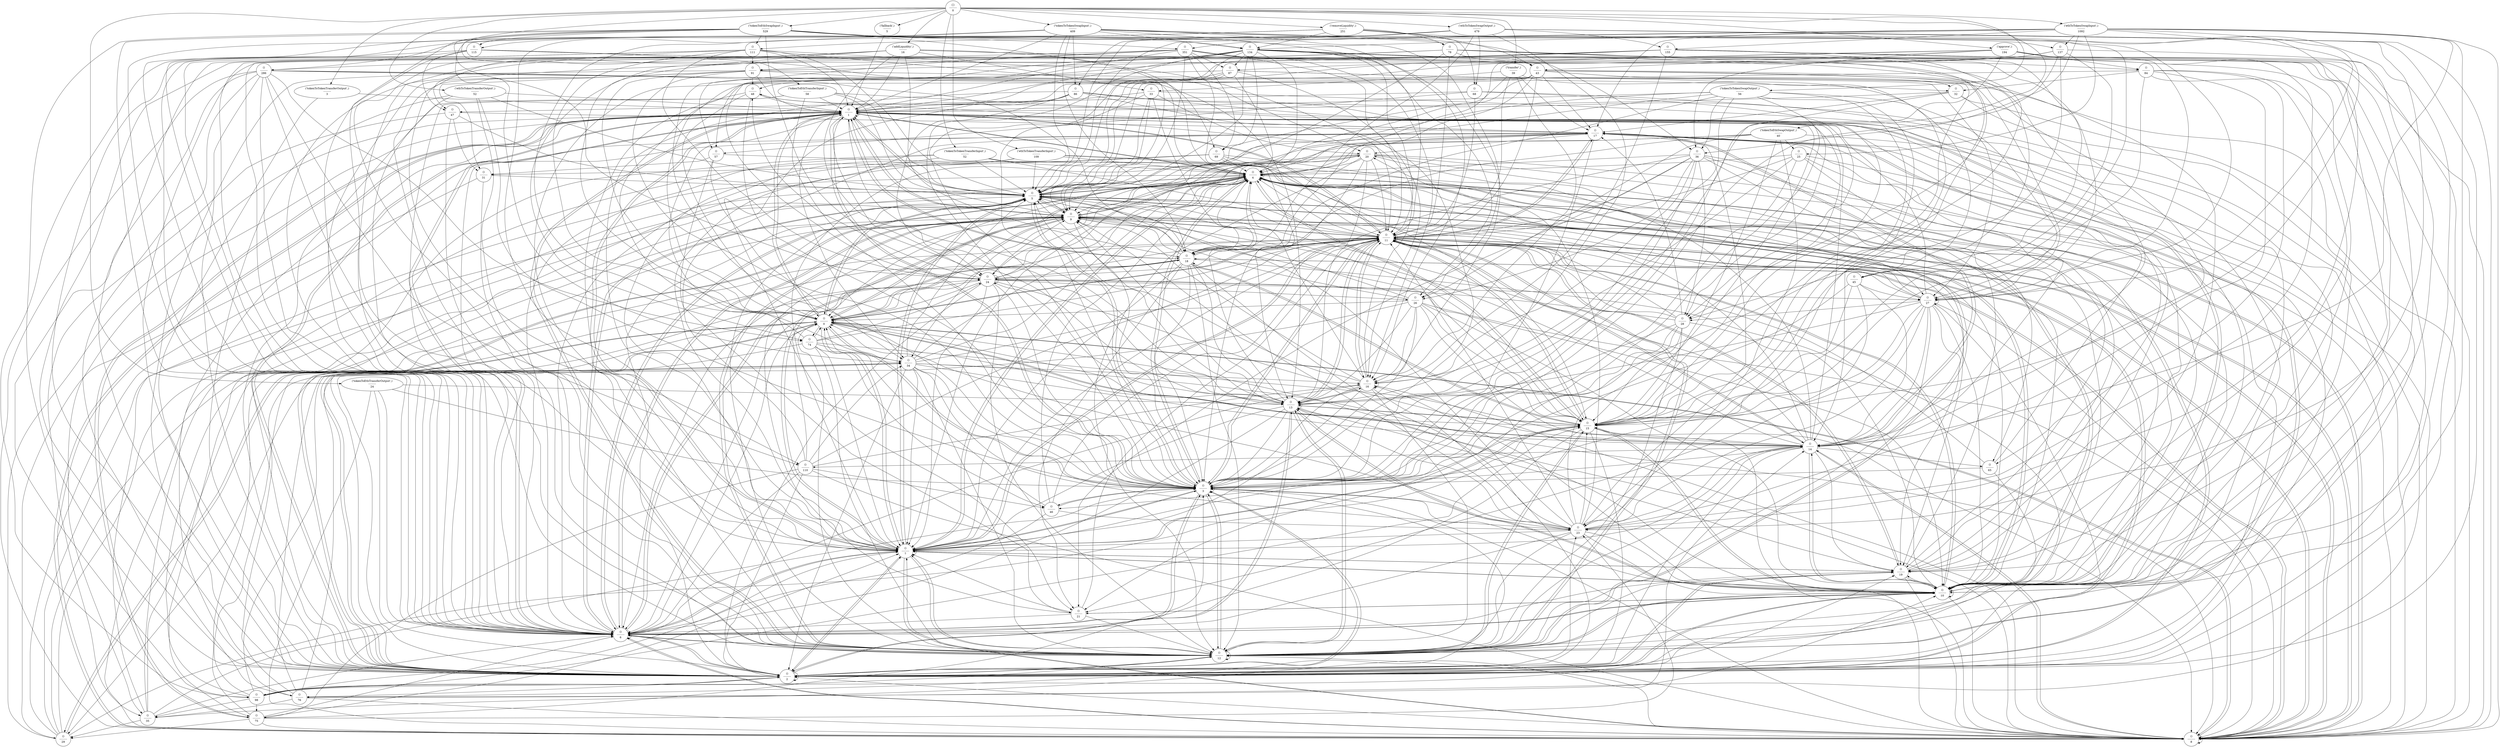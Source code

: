 strict digraph  {
"{}\n---------\n0";
"('ethToTokenSwapInput',)\n---------\n1092";
"()\n---------\n351";
"()\n---------\n91";
"()\n---------\n48";
"()\n---------\n1";
"()\n---------\n17";
"()\n---------\n4";
"()\n---------\n6";
"()\n---------\n1";
"()\n---------\n0";
"()\n---------\n1";
"()\n---------\n1";
"()\n---------\n2";
"()\n---------\n1";
"()\n---------\n0";
"()\n---------\n1";
"()\n---------\n1";
"()\n---------\n3";
"()\n---------\n3";
"()\n---------\n3";
"()\n---------\n8";
"()\n---------\n0";
"()\n---------\n1";
"()\n---------\n3";
"()\n---------\n2";
"()\n---------\n12";
"()\n---------\n10";
"()\n---------\n19";
"()\n---------\n7";
"()\n---------\n1";
"()\n---------\n12";
"()\n---------\n2";
"()\n---------\n1";
"()\n---------\n3";
"()\n---------\n3";
"()\n---------\n0";
"()\n---------\n1";
"()\n---------\n1";
"()\n---------\n0";
"()\n---------\n29";
"()\n---------\n15";
"()\n---------\n1";
"()\n---------\n9";
"()\n---------\n1";
"()\n---------\n5";
"()\n---------\n1";
"()\n---------\n4";
"()\n---------\n1";
"()\n---------\n0";
"()\n---------\n4";
"()\n---------\n2";
"()\n---------\n8";
"()\n---------\n1";
"()\n---------\n5";
"()\n---------\n31";
"()\n---------\n5";
"()\n---------\n12";
"()\n---------\n7";
"()\n---------\n3";
"()\n---------\n2";
"()\n---------\n1";
"()\n---------\n2";
"()\n---------\n1";
"()\n---------\n14";
"()\n---------\n1";
"()\n---------\n6";
"()\n---------\n1";
"()\n---------\n1";
"()\n---------\n1";
"()\n---------\n6";
"()\n---------\n1";
"()\n---------\n4";
"()\n---------\n2";
"()\n---------\n3";
"()\n---------\n87";
"()\n---------\n0";
"()\n---------\n23";
"()\n---------\n12";
"()\n---------\n9";
"()\n---------\n1";
"()\n---------\n6";
"()\n---------\n5";
"()\n---------\n1";
"()\n---------\n4";
"()\n---------\n1";
"()\n---------\n0";
"()\n---------\n1";
"()\n---------\n5";
"()\n---------\n4";
"()\n---------\n1";
"()\n---------\n27";
"()\n---------\n4";
"()\n---------\n10";
"()\n---------\n9";
"()\n---------\n0";
"()\n---------\n1";
"()\n---------\n1";
"()\n---------\n1";
"()\n---------\n2";
"()\n---------\n0";
"()\n---------\n1";
"()\n---------\n16";
"()\n---------\n1";
"()\n---------\n0";
"()\n---------\n3";
"()\n---------\n2";
"()\n---------\n1";
"()\n---------\n2";
"()\n---------\n3";
"()\n---------\n0";
"()\n---------\n4";
"()\n---------\n0";
"()\n---------\n5";
"()\n---------\n0";
"()\n---------\n1";
"()\n---------\n75";
"()\n---------\n7";
"()\n---------\n1";
"()\n---------\n11";
"()\n---------\n1";
"()\n---------\n1";
"()\n---------\n6";
"()\n---------\n8";
"()\n---------\n1";
"()\n---------\n3";
"()\n---------\n17";
"()\n---------\n1";
"()\n---------\n12";
"()\n---------\n2";
"()\n---------\n10";
"()\n---------\n5";
"()\n---------\n2";
"()\n---------\n2";
"()\n---------\n69";
"()\n---------\n11";
"()\n---------\n0";
"()\n---------\n1";
"()\n---------\n13";
"()\n---------\n0";
"()\n---------\n4";
"()\n---------\n16";
"()\n---------\n8";
"()\n---------\n4";
"()\n---------\n2";
"()\n---------\n27";
"()\n---------\n3";
"()\n---------\n1";
"()\n---------\n19";
"()\n---------\n9";
"()\n---------\n6";
"()\n---------\n1";
"()\n---------\n11";
"()\n---------\n4";
"()\n---------\n6";
"()\n---------\n3";
"()\n---------\n3";
"()\n---------\n1";
"()\n---------\n137";
"()\n---------\n10";
"()\n---------\n0";
"()\n---------\n11";
"()\n---------\n1";
"()\n---------\n2";
"()\n---------\n1";
"()\n---------\n10";
"()\n---------\n4";
"()\n---------\n1";
"()\n---------\n1";
"()\n---------\n5";
"()\n---------\n2";
"()\n---------\n5";
"()\n---------\n4";
"()\n---------\n21";
"()\n---------\n6";
"()\n---------\n7";
"()\n---------\n6";
"()\n---------\n11";
"()\n---------\n4";
"()\n---------\n3";
"()\n---------\n46";
"()\n---------\n6";
"()\n---------\n7";
"()\n---------\n1";
"()\n---------\n4";
"()\n---------\n1";
"()\n---------\n6";
"()\n---------\n4";
"()\n---------\n3";
"()\n---------\n0";
"()\n---------\n12";
"()\n---------\n2";
"()\n---------\n2";
"()\n---------\n11";
"()\n---------\n7";
"()\n---------\n2";
"()\n---------\n45";
"()\n---------\n15";
"()\n---------\n14";
"()\n---------\n28";
"()\n---------\n10";
"()\n---------\n3";
"()\n---------\n10";
"()\n---------\n6";
"()\n---------\n0";
"()\n---------\n6";
"()\n---------\n5";
"()\n---------\n3";
"()\n---------\n155";
"()\n---------\n1";
"()\n---------\n34";
"()\n---------\n4";
"()\n---------\n6";
"()\n---------\n1";
"()\n---------\n5";
"()\n---------\n1";
"()\n---------\n8";
"()\n---------\n1";
"()\n---------\n7";
"()\n---------\n11";
"()\n---------\n2";
"()\n---------\n0";
"()\n---------\n18";
"()\n---------\n9";
"()\n---------\n3";
"()\n---------\n5";
"()\n---------\n57";
"()\n---------\n12";
"()\n---------\n8";
"()\n---------\n9";
"()\n---------\n1";
"()\n---------\n0";
"()\n---------\n2";
"()\n---------\n2";
"()\n---------\n1";
"()\n---------\n23";
"()\n---------\n1";
"()\n---------\n16";
"()\n---------\n6";
"()\n---------\n4";
"()\n---------\n6";
"()\n---------\n3";
"()\n---------\n14";
"()\n---------\n110";
"()\n---------\n17";
"()\n---------\n1";
"()\n---------\n11";
"()\n---------\n3";
"()\n---------\n0";
"()\n---------\n16";
"()\n---------\n8";
"()\n---------\n1";
"()\n---------\n6";
"()\n---------\n1";
"()\n---------\n2";
"()\n---------\n0";
"()\n---------\n0";
"()\n---------\n65";
"()\n---------\n2";
"()\n---------\n3";
"()\n---------\n20";
"()\n---------\n2";
"()\n---------\n11";
"()\n---------\n11";
"()\n---------\n3";
"()\n---------\n5";
"()\n---------\n2";
"()\n---------\n134";
"()\n---------\n19";
"()\n---------\n11";
"()\n---------\n10";
"()\n---------\n36";
"()\n---------\n3";
"()\n---------\n25";
"()\n---------\n14";
"()\n---------\n4";
"()\n---------\n27";
"()\n---------\n3";
"()\n---------\n1";
"()\n---------\n1";
"()\n---------\n2";
"()\n---------\n15";
"()\n---------\n3";
"()\n---------\n3";
"()\n---------\n2";
"()\n---------\n17";
"()\n---------\n10";
"()\n---------\n8";
"()\n---------\n2";
"()\n---------\n10";
"()\n---------\n5";
"('tokenToEthSwapInput',)\n---------\n529";
"()\n---------\n111";
"()\n---------\n24";
"()\n---------\n0";
"()\n---------\n14";
"()\n---------\n3";
"()\n---------\n3";
"()\n---------\n1";
"()\n---------\n8";
"()\n---------\n1";
"()\n---------\n2";
"()\n---------\n0";
"()\n---------\n8";
"()\n---------\n4";
"()\n---------\n17";
"()\n---------\n7";
"()\n---------\n5";
"()\n---------\n9";
"()\n---------\n6";
"()\n---------\n0";
"()\n---------\n1";
"()\n---------\n2";
"()\n---------\n13";
"()\n---------\n3";
"()\n---------\n3";
"()\n---------\n3";
"()\n---------\n0";
"()\n---------\n1";
"()\n---------\n35";
"()\n---------\n4";
"()\n---------\n1";
"()\n---------\n9";
"()\n---------\n6";
"()\n---------\n5";
"()\n---------\n3";
"()\n---------\n11";
"()\n---------\n7";
"()\n---------\n5";
"()\n---------\n47";
"()\n---------\n12";
"()\n---------\n5";
"()\n---------\n24";
"()\n---------\n11";
"()\n---------\n20";
"()\n---------\n0";
"()\n---------\n0";
"()\n---------\n2";
"()\n---------\n2";
"()\n---------\n11";
"()\n---------\n6";
"()\n---------\n3";
"()\n---------\n2";
"()\n---------\n2";
"()\n---------\n3";
"()\n---------\n1";
"()\n---------\n5";
"()\n---------\n2";
"()\n---------\n0";
"()\n---------\n134";
"()\n---------\n1";
"()\n---------\n34";
"()\n---------\n8";
"()\n---------\n7";
"()\n---------\n3";
"()\n---------\n5";
"()\n---------\n2";
"()\n---------\n2";
"()\n---------\n5";
"()\n---------\n6";
"()\n---------\n1";
"()\n---------\n2";
"()\n---------\n0";
"()\n---------\n6";
"()\n---------\n8";
"()\n---------\n7";
"()\n---------\n2";
"()\n---------\n2";
"()\n---------\n43";
"()\n---------\n14";
"()\n---------\n7";
"()\n---------\n4";
"()\n---------\n26";
"()\n---------\n13";
"()\n---------\n1";
"()\n---------\n2";
"()\n---------\n3";
"()\n---------\n0";
"()\n---------\n16";
"()\n---------\n2";
"()\n---------\n1";
"()\n---------\n9";
"()\n---------\n9";
"()\n---------\n2";
"()\n---------\n5";
"()\n---------\n4";
"()\n---------\n3";
"()\n---------\n3";
"()\n---------\n2";
"()\n---------\n98";
"()\n---------\n19";
"()\n---------\n15";
"()\n---------\n12";
"()\n---------\n7";
"()\n---------\n4";
"()\n---------\n2";
"()\n---------\n0";
"()\n---------\n23";
"()\n---------\n1";
"()\n---------\n11";
"()\n---------\n0";
"()\n---------\n10";
"()\n---------\n2";
"()\n---------\n12";
"()\n---------\n3";
"()\n---------\n4";
"()\n---------\n3";
"()\n---------\n115";
"()\n---------\n12";
"()\n---------\n15";
"()\n---------\n12";
"()\n---------\n6";
"()\n---------\n24";
"()\n---------\n11";
"()\n---------\n2";
"()\n---------\n3";
"()\n---------\n34";
"()\n---------\n3";
"()\n---------\n2";
"()\n---------\n27";
"()\n---------\n10";
"()\n---------\n2";
"()\n---------\n4";
"()\n---------\n16";
"()\n---------\n13";
"()\n---------\n7";
"()\n---------\n1";
"()\n---------\n6";
"()\n---------\n9";
"('tokenToTokenSwapInput',)\n---------\n409";
"()\n---------\n86";
"()\n---------\n1";
"()\n---------\n24";
"()\n---------\n6";
"()\n---------\n6";
"()\n---------\n7";
"()\n---------\n4";
"()\n---------\n10";
"()\n---------\n6";
"()\n---------\n28";
"()\n---------\n11";
"()\n---------\n4";
"()\n---------\n21";
"()\n---------\n12";
"()\n---------\n15";
"()\n---------\n7";
"()\n---------\n3";
"()\n---------\n0";
"()\n---------\n74";
"()\n---------\n8";
"()\n---------\n4";
"()\n---------\n11";
"()\n---------\n1";
"()\n---------\n12";
"()\n---------\n7";
"()\n---------\n2";
"()\n---------\n1";
"()\n---------\n0";
"()\n---------\n15";
"()\n---------\n7";
"()\n---------\n2";
"()\n---------\n2";
"()\n---------\n9";
"()\n---------\n5";
"()\n---------\n4";
"()\n---------\n3";
"()\n---------\n78";
"()\n---------\n11";
"()\n---------\n9";
"()\n---------\n8";
"()\n---------\n2";
"()\n---------\n36";
"()\n---------\n10";
"()\n---------\n1";
"()\n---------\n4";
"()\n---------\n26";
"()\n---------\n3";
"()\n---------\n2";
"()\n---------\n18";
"()\n---------\n11";
"()\n---------\n11";
"()\n---------\n6";
"()\n---------\n2";
"()\n---------\n1";
"()\n---------\n0";
"()\n---------\n5";
"()\n---------\n6";
"()\n---------\n1";
"()\n---------\n1";
"('ethToTokenSwapOutput',)\n---------\n479";
"()\n---------\n2";
"()\n---------\n76";
"()\n---------\n10";
"()\n---------\n5";
"()\n---------\n11";
"()\n---------\n8";
"()\n---------\n1";
"()\n---------\n3";
"()\n---------\n1";
"()\n---------\n1";
"()\n---------\n19";
"()\n---------\n2";
"()\n---------\n6";
"()\n---------\n13";
"()\n---------\n9";
"()\n---------\n0";
"()\n---------\n68";
"()\n---------\n11";
"()\n---------\n11";
"()\n---------\n18";
"()\n---------\n7";
"()\n---------\n2";
"()\n---------\n2";
"()\n---------\n1";
"()\n---------\n1";
"()\n---------\n0";
"()\n---------\n23";
"()\n---------\n3";
"()\n---------\n3";
"()\n---------\n13";
"()\n---------\n5";
"()\n---------\n5";
"()\n---------\n8";
"()\n---------\n7";
"()\n---------\n6";
"()\n---------\n6";
"('addLiquidity',)\n---------\n16";
"()\n---------\n286";
"()\n---------\n32";
"()\n---------\n3";
"()\n---------\n1";
"()\n---------\n13";
"()\n---------\n7";
"()\n---------\n12";
"()\n---------\n18";
"()\n---------\n8";
"()\n---------\n1";
"()\n---------\n2";
"()\n---------\n6";
"()\n---------\n2";
"()\n---------\n84";
"()\n---------\n1";
"()\n---------\n2";
"()\n---------\n2";
"()\n---------\n1";
"()\n---------\n33";
"()\n---------\n3";
"()\n---------\n0";
"()\n---------\n3";
"()\n---------\n13";
"()\n---------\n5";
"()\n---------\n18";
"()\n---------\n6";
"()\n---------\n7";
"()\n---------\n4";
"()\n---------\n1";
"('removeLiquidity',)\n---------\n251";
"()\n---------\n43";
"()\n---------\n23";
"()\n---------\n23";
"()\n---------\n15";
"()\n---------\n6";
"('approve',)\n---------\n194";
"()\n---------\n2";
"()\n---------\n5";
"()\n---------\n2";
"('ethToTokenTransferInput',)\n---------\n109";
"()\n---------\n8";
"()\n---------\n6";
"()\n---------\n4";
"()\n---------\n4";
"()\n---------\n5";
"('tokenToTokenSwapOutput',)\n---------\n56";
"()\n---------\n15";
"()\n---------\n5";
"()\n---------\n3";
"()\n---------\n1";
"('tokenToEthSwapOutput',)\n---------\n40";
"('tokenToTokenTransferInput',)\n---------\n52";
"()\n---------\n2";
"()\n---------\n1";
"()\n---------\n1";
"()\n---------\n2";
"()\n---------\n2";
"()\n---------\n2";
"('tokenToEthTransferInput',)\n---------\n58";
"()\n---------\n3";
"()\n---------\n2";
"('transfer',)\n---------\n39";
"('ethToTokenTransferOutput',)\n---------\n52";
"()\n---------\n3";
"('tokenToEthTransferOutput',)\n---------\n24";
"('tokenToTokenTransferOutput',)\n---------\n3";
"('fallback',)\n---------\n5";
"{}\n---------\n0" -> "('ethToTokenSwapInput',)\n---------\n1092";
"{}\n---------\n0" -> "('tokenToEthSwapInput',)\n---------\n529";
"{}\n---------\n0" -> "('tokenToTokenSwapInput',)\n---------\n409";
"{}\n---------\n0" -> "('ethToTokenSwapOutput',)\n---------\n479";
"{}\n---------\n0" -> "('addLiquidity',)\n---------\n16";
"{}\n---------\n0" -> "('removeLiquidity',)\n---------\n251";
"{}\n---------\n0" -> "('approve',)\n---------\n194";
"{}\n---------\n0" -> "('ethToTokenTransferInput',)\n---------\n109";
"{}\n---------\n0" -> "('tokenToTokenSwapOutput',)\n---------\n56";
"{}\n---------\n0" -> "('tokenToEthSwapOutput',)\n---------\n40";
"{}\n---------\n0" -> "('tokenToTokenTransferInput',)\n---------\n52";
"{}\n---------\n0" -> "('tokenToEthTransferInput',)\n---------\n58";
"{}\n---------\n0" -> "('transfer',)\n---------\n39";
"{}\n---------\n0" -> "('ethToTokenTransferOutput',)\n---------\n52";
"{}\n---------\n0" -> "('tokenToEthTransferOutput',)\n---------\n24";
"{}\n---------\n0" -> "('tokenToTokenTransferOutput',)\n---------\n3";
"{}\n---------\n0" -> "('fallback',)\n---------\n5";
"('ethToTokenSwapInput',)\n---------\n1092" -> "()\n---------\n351";
"('ethToTokenSwapInput',)\n---------\n1092" -> "()\n---------\n137";
"('ethToTokenSwapInput',)\n---------\n1092" -> "()\n---------\n155";
"('ethToTokenSwapInput',)\n---------\n1092" -> "()\n---------\n14";
"('ethToTokenSwapInput',)\n---------\n1092" -> "()\n---------\n134";
"('ethToTokenSwapInput',)\n---------\n1092" -> "()\n---------\n36";
"('ethToTokenSwapInput',)\n---------\n1092" -> "()\n---------\n25";
"('ethToTokenSwapInput',)\n---------\n1092" -> "()\n---------\n27";
"('ethToTokenSwapInput',)\n---------\n1092" -> "()\n---------\n15";
"('ethToTokenSwapInput',)\n---------\n1092" -> "()\n---------\n17";
"('ethToTokenSwapInput',)\n---------\n1092" -> "()\n---------\n10";
"('ethToTokenSwapInput',)\n---------\n1092" -> "()\n---------\n8";
"('ethToTokenSwapInput',)\n---------\n1092" -> "()\n---------\n10";
"('ethToTokenSwapInput',)\n---------\n1092" -> "()\n---------\n5";
"()\n---------\n351" -> "()\n---------\n91";
"()\n---------\n351" -> "()\n---------\n87";
"()\n---------\n351" -> "()\n---------\n1";
"()\n---------\n351" -> "()\n---------\n69";
"()\n---------\n351" -> "()\n---------\n16";
"()\n---------\n351" -> "()\n---------\n27";
"()\n---------\n351" -> "()\n---------\n19";
"()\n---------\n351" -> "()\n---------\n9";
"()\n---------\n351" -> "()\n---------\n11";
"()\n---------\n351" -> "()\n---------\n4";
"()\n---------\n351" -> "()\n---------\n6";
"()\n---------\n351" -> "()\n---------\n3";
"()\n---------\n351" -> "()\n---------\n3";
"()\n---------\n351" -> "()\n---------\n1";
"()\n---------\n91" -> "()\n---------\n48";
"()\n---------\n91" -> "()\n---------\n0";
"()\n---------\n91" -> "()\n---------\n31";
"()\n---------\n91" -> "()\n---------\n12";
"()\n---------\n91" -> "()\n---------\n14";
"()\n---------\n91" -> "()\n---------\n6";
"()\n---------\n91" -> "()\n---------\n1";
"()\n---------\n91" -> "()\n---------\n6";
"()\n---------\n91" -> "()\n---------\n4";
"()\n---------\n91" -> "()\n---------\n2";
"()\n---------\n91" -> "()\n---------\n3";
"()\n---------\n48" -> "()\n---------\n1";
"()\n---------\n48" -> "()\n---------\n12";
"()\n---------\n48" -> "()\n---------\n19";
"()\n---------\n48" -> "()\n---------\n12";
"()\n---------\n48" -> "()\n---------\n3";
"()\n---------\n48" -> "()\n---------\n0";
"()\n---------\n48" -> "()\n---------\n1";
"()\n---------\n1" -> "()\n---------\n17";
"()\n---------\n1" -> "()\n---------\n8";
"()\n---------\n1" -> "()\n---------\n3";
"()\n---------\n1" -> "()\n---------\n2";
"()\n---------\n17" -> "()\n---------\n4";
"()\n---------\n17" -> "()\n---------\n2";
"()\n---------\n17" -> "()\n---------\n3";
"()\n---------\n17" -> "()\n---------\n3";
"()\n---------\n17" -> "()\n---------\n3";
"()\n---------\n4" -> "()\n---------\n6";
"()\n---------\n4" -> "()\n---------\n1";
"()\n---------\n4" -> "()\n---------\n1";
"()\n---------\n6" -> "()\n---------\n1";
"()\n---------\n1" -> "()\n---------\n0";
"()\n---------\n1" -> "()\n---------\n0";
"()\n---------\n1" -> "()\n---------\n0";
"()\n---------\n2" -> "()\n---------\n6";
"()\n---------\n2" -> "()\n---------\n1";
"()\n---------\n2" -> "()\n---------\n1";
"()\n---------\n1" -> "()\n---------\n0";
"()\n---------\n0" -> "()\n---------\n1";
"()\n---------\n0" -> "()\n---------\n1";
"()\n---------\n1" -> "()\n---------\n0";
"()\n---------\n1" -> "()\n---------\n0";
"()\n---------\n3" -> "()\n---------\n1";
"()\n---------\n3" -> "()\n---------\n1";
"()\n---------\n3" -> "()\n---------\n1";
"()\n---------\n3" -> "()\n---------\n0";
"()\n---------\n8" -> "()\n---------\n4";
"()\n---------\n8" -> "()\n---------\n0";
"()\n---------\n0" -> "()\n---------\n1";
"()\n---------\n0" -> "()\n---------\n1";
"()\n---------\n1" -> "()\n---------\n0";
"()\n---------\n3" -> "()\n---------\n3";
"()\n---------\n2" -> "()\n---------\n3";
"()\n---------\n2" -> "()\n---------\n0";
"()\n---------\n12" -> "()\n---------\n17";
"()\n---------\n12" -> "()\n---------\n10";
"()\n---------\n10" -> "()\n---------\n4";
"()\n---------\n19" -> "()\n---------\n10";
"()\n---------\n19" -> "()\n---------\n8";
"()\n---------\n19" -> "()\n---------\n7";
"()\n---------\n19" -> "()\n---------\n1";
"()\n---------\n7" -> "()\n---------\n6";
"()\n---------\n1" -> "()\n---------\n1";
"()\n---------\n12" -> "()\n---------\n7";
"()\n---------\n12" -> "()\n---------\n2";
"()\n---------\n12" -> "()\n---------\n2";
"()\n---------\n2" -> "()\n---------\n1";
"()\n---------\n2" -> "()\n---------\n1";
"()\n---------\n1" -> "()\n---------\n0";
"()\n---------\n3" -> "()\n---------\n2";
"()\n---------\n3" -> "()\n---------\n3";
"()\n---------\n3" -> "()\n---------\n0";
"()\n---------\n0" -> "()\n---------\n3";
"()\n---------\n0" -> "()\n---------\n3";
"()\n---------\n0" -> "()\n---------\n1";
"()\n---------\n0" -> "()\n---------\n1";
"()\n---------\n1" -> "()\n---------\n0";
"()\n---------\n1" -> "()\n---------\n1";
"()\n---------\n1" -> "()\n---------\n1";
"()\n---------\n0" -> "()\n---------\n29";
"()\n---------\n0" -> "()\n---------\n1";
"()\n---------\n0" -> "()\n---------\n4";
"()\n---------\n0" -> "()\n---------\n8";
"()\n---------\n0" -> "()\n---------\n5";
"()\n---------\n29" -> "()\n---------\n17";
"()\n---------\n29" -> "()\n---------\n15";
"()\n---------\n29" -> "()\n---------\n9";
"()\n---------\n29" -> "()\n---------\n5";
"()\n---------\n29" -> "()\n---------\n4";
"()\n---------\n29" -> "()\n---------\n1";
"()\n---------\n29" -> "()\n---------\n0";
"()\n---------\n15" -> "()\n---------\n2";
"()\n---------\n15" -> "()\n---------\n1";
"()\n---------\n1" -> "()\n---------\n1";
"()\n---------\n9" -> "()\n---------\n4";
"()\n---------\n9" -> "()\n---------\n1";
"()\n---------\n1" -> "()\n---------\n1";
"()\n---------\n5" -> "()\n---------\n3";
"()\n---------\n5" -> "()\n---------\n1";
"()\n---------\n5" -> "()\n---------\n1";
"()\n---------\n1" -> "()\n---------\n0";
"()\n---------\n4" -> "()\n---------\n1";
"()\n---------\n1" -> "()\n---------\n3";
"()\n---------\n1" -> "()\n---------\n1";
"()\n---------\n0" -> "()\n---------\n1";
"()\n---------\n0" -> "()\n---------\n1";
"()\n---------\n4" -> "()\n---------\n9";
"()\n---------\n4" -> "()\n---------\n8";
"()\n---------\n4" -> "()\n---------\n2";
"()\n---------\n2" -> "()\n---------\n0";
"()\n---------\n2" -> "()\n---------\n1";
"()\n---------\n8" -> "()\n---------\n5";
"()\n---------\n8" -> "()\n---------\n3";
"()\n---------\n8" -> "()\n---------\n1";
"()\n---------\n1" -> "()\n---------\n0";
"()\n---------\n5" -> "()\n---------\n2";
"()\n---------\n5" -> "()\n---------\n1";
"()\n---------\n5" -> "()\n---------\n2";
"()\n---------\n5" -> "()\n---------\n1";
"()\n---------\n31" -> "()\n---------\n29";
"()\n---------\n31" -> "()\n---------\n12";
"()\n---------\n31" -> "()\n---------\n5";
"()\n---------\n5" -> "()\n---------\n9";
"()\n---------\n5" -> "()\n---------\n10";
"()\n---------\n12" -> "()\n---------\n12";
"()\n---------\n12" -> "()\n---------\n15";
"()\n---------\n12" -> "()\n---------\n7";
"()\n---------\n12" -> "()\n---------\n3";
"()\n---------\n12" -> "()\n---------\n2";
"()\n---------\n12" -> "()\n---------\n1";
"()\n---------\n7" -> "()\n---------\n7";
"()\n---------\n3" -> "()\n---------\n2";
"()\n---------\n3" -> "()\n---------\n2";
"()\n---------\n2" -> "()\n---------\n0";
"()\n---------\n2" -> "()\n---------\n1";
"()\n---------\n1" -> "()\n---------\n0";
"()\n---------\n2" -> "()\n---------\n1";
"()\n---------\n1" -> "()\n---------\n1";
"()\n---------\n14" -> "()\n---------\n19";
"()\n---------\n14" -> "()\n---------\n5";
"()\n---------\n14" -> "()\n---------\n4";
"()\n---------\n14" -> "()\n---------\n7";
"()\n---------\n14" -> "()\n---------\n1";
"()\n---------\n1" -> "()\n---------\n1";
"()\n---------\n6" -> "()\n---------\n8";
"()\n---------\n6" -> "()\n---------\n2";
"()\n---------\n1" -> "()\n---------\n3";
"()\n---------\n1" -> "()\n---------\n3";
"()\n---------\n1" -> "()\n---------\n1";
"()\n---------\n1" -> "()\n---------\n4";
"()\n---------\n1" -> "()\n---------\n3";
"()\n---------\n1" -> "()\n---------\n2";
"()\n---------\n1" -> "()\n---------\n1";
"()\n---------\n1" -> "()\n---------\n1";
"()\n---------\n6" -> "()\n---------\n0";
"()\n---------\n6" -> "()\n---------\n1";
"()\n---------\n6" -> "()\n---------\n1";
"()\n---------\n1" -> "()\n---------\n1";
"()\n---------\n1" -> "()\n---------\n1";
"()\n---------\n4" -> "()\n---------\n1";
"()\n---------\n4" -> "()\n---------\n1";
"()\n---------\n2" -> "()\n---------\n1";
"()\n---------\n2" -> "()\n---------\n1";
"()\n---------\n3" -> "()\n---------\n0";
"()\n---------\n87" -> "()\n---------\n48";
"()\n---------\n87" -> "()\n---------\n0";
"()\n---------\n87" -> "()\n---------\n27";
"()\n---------\n87" -> "()\n---------\n10";
"()\n---------\n87" -> "()\n---------\n16";
"()\n---------\n87" -> "()\n---------\n3";
"()\n---------\n87" -> "()\n---------\n3";
"()\n---------\n87" -> "()\n---------\n4";
"()\n---------\n87" -> "()\n---------\n5";
"()\n---------\n87" -> "()\n---------\n0";
"()\n---------\n0" -> "()\n---------\n23";
"()\n---------\n0" -> "()\n---------\n1";
"()\n---------\n0" -> "()\n---------\n4";
"()\n---------\n0" -> "()\n---------\n5";
"()\n---------\n0" -> "()\n---------\n4";
"()\n---------\n0" -> "()\n---------\n1";
"()\n---------\n23" -> "()\n---------\n17";
"()\n---------\n23" -> "()\n---------\n12";
"()\n---------\n23" -> "()\n---------\n9";
"()\n---------\n23" -> "()\n---------\n6";
"()\n---------\n23" -> "()\n---------\n5";
"()\n---------\n23" -> "()\n---------\n1";
"()\n---------\n12" -> "()\n---------\n4";
"()\n---------\n9" -> "()\n---------\n2";
"()\n---------\n9" -> "()\n---------\n1";
"()\n---------\n1" -> "()\n---------\n1";
"()\n---------\n6" -> "()\n---------\n3";
"()\n---------\n5" -> "()\n---------\n3";
"()\n---------\n1" -> "()\n---------\n3";
"()\n---------\n4" -> "()\n---------\n12";
"()\n---------\n4" -> "()\n---------\n8";
"()\n---------\n4" -> "()\n---------\n1";
"()\n---------\n1" -> "()\n---------\n0";
"()\n---------\n1" -> "()\n---------\n0";
"()\n---------\n0" -> "()\n---------\n1";
"()\n---------\n0" -> "()\n---------\n1";
"()\n---------\n1" -> "()\n---------\n0";
"()\n---------\n5" -> "()\n---------\n6";
"()\n---------\n5" -> "()\n---------\n3";
"()\n---------\n4" -> "()\n---------\n5";
"()\n---------\n4" -> "()\n---------\n2";
"()\n---------\n4" -> "()\n---------\n1";
"()\n---------\n1" -> "()\n---------\n1";
"()\n---------\n1" -> "()\n---------\n1";
"()\n---------\n27" -> "()\n---------\n23";
"()\n---------\n27" -> "()\n---------\n12";
"()\n---------\n27" -> "()\n---------\n4";
"()\n---------\n4" -> "()\n---------\n12";
"()\n---------\n4" -> "()\n---------\n10";
"()\n---------\n10" -> "()\n---------\n19";
"()\n---------\n10" -> "()\n---------\n4";
"()\n---------\n10" -> "()\n---------\n4";
"()\n---------\n10" -> "()\n---------\n9";
"()\n---------\n10" -> "()\n---------\n1";
"()\n---------\n10" -> "()\n---------\n2";
"()\n---------\n10" -> "()\n---------\n0";
"()\n---------\n10" -> "()\n---------\n1";
"()\n---------\n9" -> "()\n---------\n7";
"()\n---------\n9" -> "()\n---------\n0";
"()\n---------\n0" -> "()\n---------\n1";
"()\n---------\n0" -> "()\n---------\n1";
"()\n---------\n1" -> "()\n---------\n0";
"()\n---------\n1" -> "()\n---------\n1";
"()\n---------\n1" -> "()\n---------\n1";
"()\n---------\n1" -> "()\n---------\n0";
"()\n---------\n2" -> "()\n---------\n0";
"()\n---------\n2" -> "()\n---------\n1";
"()\n---------\n0" -> "()\n---------\n1";
"()\n---------\n0" -> "()\n---------\n1";
"()\n---------\n1" -> "()\n---------\n0";
"()\n---------\n16" -> "()\n---------\n12";
"()\n---------\n16" -> "()\n---------\n9";
"()\n---------\n16" -> "()\n---------\n9";
"()\n---------\n16" -> "()\n---------\n1";
"()\n---------\n1" -> "()\n---------\n2";
"()\n---------\n1" -> "()\n---------\n0";
"()\n---------\n1" -> "()\n---------\n0";
"()\n---------\n0" -> "()\n---------\n1";
"()\n---------\n0" -> "()\n---------\n1";
"()\n---------\n3" -> "()\n---------\n2";
"()\n---------\n3" -> "()\n---------\n2";
"()\n---------\n3" -> "()\n---------\n1";
"()\n---------\n3" -> "()\n---------\n2";
"()\n---------\n2" -> "()\n---------\n1";
"()\n---------\n2" -> "()\n---------\n1";
"()\n---------\n1" -> "()\n---------\n0";
"()\n---------\n2" -> "()\n---------\n0";
"()\n---------\n2" -> "()\n---------\n1";
"()\n---------\n3" -> "()\n---------\n3";
"()\n---------\n3" -> "()\n---------\n1";
"()\n---------\n3" -> "()\n---------\n2";
"()\n---------\n3" -> "()\n---------\n0";
"()\n---------\n0" -> "()\n---------\n1";
"()\n---------\n0" -> "()\n---------\n1";
"()\n---------\n4" -> "()\n---------\n0";
"()\n---------\n4" -> "()\n---------\n1";
"()\n---------\n4" -> "()\n---------\n1";
"()\n---------\n4" -> "()\n---------\n0";
"()\n---------\n0" -> "()\n---------\n1";
"()\n---------\n0" -> "()\n---------\n1";
"()\n---------\n5" -> "()\n---------\n2";
"()\n---------\n5" -> "()\n---------\n1";
"()\n---------\n5" -> "()\n---------\n0";
"()\n---------\n5" -> "()\n---------\n0";
"()\n---------\n5" -> "()\n---------\n0";
"()\n---------\n0" -> "()\n---------\n1";
"()\n---------\n0" -> "()\n---------\n1";
"()\n---------\n1" -> "()\n---------\n75";
"()\n---------\n1" -> "()\n---------\n0";
"()\n---------\n1" -> "()\n---------\n0";
"()\n---------\n1" -> "()\n---------\n17";
"()\n---------\n1" -> "()\n---------\n12";
"()\n---------\n1" -> "()\n---------\n10";
"()\n---------\n1" -> "()\n---------\n5";
"()\n---------\n1" -> "()\n---------\n2";
"()\n---------\n1" -> "()\n---------\n2";
"()\n---------\n75" -> "()\n---------\n29";
"()\n---------\n75" -> "()\n---------\n23";
"()\n---------\n75" -> "()\n---------\n7";
"()\n---------\n75" -> "()\n---------\n11";
"()\n---------\n75" -> "()\n---------\n6";
"()\n---------\n75" -> "()\n---------\n8";
"()\n---------\n75" -> "()\n---------\n1";
"()\n---------\n75" -> "()\n---------\n3";
"()\n---------\n7" -> "()\n---------\n15";
"()\n---------\n7" -> "()\n---------\n9";
"()\n---------\n7" -> "()\n---------\n1";
"()\n---------\n1" -> "()\n---------\n0";
"()\n---------\n11" -> "()\n---------\n5";
"()\n---------\n11" -> "()\n---------\n6";
"()\n---------\n11" -> "()\n---------\n1";
"()\n---------\n11" -> "()\n---------\n1";
"()\n---------\n1" -> "()\n---------\n0";
"()\n---------\n1" -> "()\n---------\n0";
"()\n---------\n6" -> "()\n---------\n12";
"()\n---------\n6" -> "()\n---------\n9";
"()\n---------\n8" -> "()\n---------\n5";
"()\n---------\n8" -> "()\n---------\n1";
"()\n---------\n8" -> "()\n---------\n1";
"()\n---------\n1" -> "()\n---------\n4";
"()\n---------\n1" -> "()\n---------\n1";
"()\n---------\n3" -> "()\n---------\n0";
"()\n---------\n3" -> "()\n---------\n1";
"()\n---------\n17" -> "()\n---------\n11";
"()\n---------\n17" -> "()\n---------\n8";
"()\n---------\n17" -> "()\n---------\n5";
"()\n---------\n17" -> "()\n---------\n1";
"()\n---------\n1" -> "()\n---------\n1";
"()\n---------\n12" -> "()\n---------\n6";
"()\n---------\n12" -> "()\n---------\n4";
"()\n---------\n12" -> "()\n---------\n4";
"()\n---------\n12" -> "()\n---------\n2";
"()\n---------\n2" -> "()\n---------\n1";
"()\n---------\n2" -> "()\n---------\n2";
"()\n---------\n10" -> "()\n---------\n8";
"()\n---------\n10" -> "()\n---------\n4";
"()\n---------\n10" -> "()\n---------\n5";
"()\n---------\n10" -> "()\n---------\n2";
"()\n---------\n5" -> "()\n---------\n1";
"()\n---------\n5" -> "()\n---------\n1";
"()\n---------\n2" -> "()\n---------\n3";
"()\n---------\n2" -> "()\n---------\n1";
"()\n---------\n2" -> "()\n---------\n0";
"()\n---------\n2" -> "()\n---------\n1";
"()\n---------\n69" -> "()\n---------\n75";
"()\n---------\n69" -> "()\n---------\n31";
"()\n---------\n69" -> "()\n---------\n27";
"()\n---------\n69" -> "()\n---------\n11";
"()\n---------\n69" -> "()\n---------\n13";
"()\n---------\n69" -> "()\n---------\n4";
"()\n---------\n11" -> "()\n---------\n11";
"()\n---------\n11" -> "()\n---------\n0";
"()\n---------\n0" -> "()\n---------\n1";
"()\n---------\n0" -> "()\n---------\n1";
"()\n---------\n1" -> "()\n---------\n0";
"()\n---------\n13" -> "()\n---------\n6";
"()\n---------\n13" -> "()\n---------\n4";
"()\n---------\n13" -> "()\n---------\n5";
"()\n---------\n13" -> "()\n---------\n0";
"()\n---------\n13" -> "()\n---------\n0";
"()\n---------\n0" -> "()\n---------\n1";
"()\n---------\n0" -> "()\n---------\n1";
"()\n---------\n4" -> "()\n---------\n1";
"()\n---------\n4" -> "()\n---------\n0";
"()\n---------\n16" -> "()\n---------\n12";
"()\n---------\n16" -> "()\n---------\n16";
"()\n---------\n16" -> "()\n---------\n7";
"()\n---------\n16" -> "()\n---------\n8";
"()\n---------\n16" -> "()\n---------\n4";
"()\n---------\n16" -> "()\n---------\n2";
"()\n---------\n8" -> "()\n---------\n9";
"()\n---------\n8" -> "()\n---------\n7";
"()\n---------\n4" -> "()\n---------\n3";
"()\n---------\n4" -> "()\n---------\n1";
"()\n---------\n2" -> "()\n---------\n2";
"()\n---------\n27" -> "()\n---------\n10";
"()\n---------\n27" -> "()\n---------\n14";
"()\n---------\n27" -> "()\n---------\n13";
"()\n---------\n27" -> "()\n---------\n12";
"()\n---------\n27" -> "()\n---------\n8";
"()\n---------\n27" -> "()\n---------\n3";
"()\n---------\n27" -> "()\n---------\n1";
"()\n---------\n3" -> "()\n---------\n1";
"()\n---------\n3" -> "()\n---------\n0";
"()\n---------\n1" -> "()\n---------\n2";
"()\n---------\n1" -> "()\n---------\n1";
"()\n---------\n19" -> "()\n---------\n17";
"()\n---------\n19" -> "()\n---------\n11";
"()\n---------\n19" -> "()\n---------\n6";
"()\n---------\n19" -> "()\n---------\n2";
"()\n---------\n9" -> "()\n---------\n1";
"()\n---------\n9" -> "()\n---------\n3";
"()\n---------\n9" -> "()\n---------\n5";
"()\n---------\n9" -> "()\n---------\n4";
"()\n---------\n9" -> "()\n---------\n6";
"()\n---------\n9" -> "()\n---------\n1";
"()\n---------\n6" -> "()\n---------\n1";
"()\n---------\n1" -> "()\n---------\n1";
"()\n---------\n1" -> "()\n---------\n1";
"()\n---------\n11" -> "()\n---------\n10";
"()\n---------\n4" -> "()\n---------\n6";
"()\n---------\n4" -> "()\n---------\n4";
"()\n---------\n4" -> "()\n---------\n6";
"()\n---------\n4" -> "()\n---------\n4";
"()\n---------\n4" -> "()\n---------\n3";
"()\n---------\n6" -> "()\n---------\n3";
"()\n---------\n6" -> "()\n---------\n1";
"()\n---------\n6" -> "()\n---------\n2";
"()\n---------\n6" -> "()\n---------\n2";
"()\n---------\n3" -> "()\n---------\n5";
"()\n---------\n3" -> "()\n---------\n2";
"()\n---------\n3" -> "()\n---------\n3";
"()\n---------\n3" -> "()\n---------\n4";
"()\n---------\n3" -> "()\n---------\n1";
"()\n---------\n3" -> "()\n---------\n0";
"()\n---------\n1" -> "()\n---------\n1";
"()\n---------\n137" -> "()\n---------\n87";
"()\n---------\n137" -> "()\n---------\n10";
"()\n---------\n137" -> "()\n---------\n3";
"()\n---------\n137" -> "()\n---------\n45";
"()\n---------\n137" -> "()\n---------\n28";
"()\n---------\n137" -> "()\n---------\n10";
"()\n---------\n137" -> "()\n---------\n6";
"()\n---------\n137" -> "()\n---------\n6";
"()\n---------\n137" -> "()\n---------\n5";
"()\n---------\n137" -> "()\n---------\n3";
"()\n---------\n10" -> "()\n---------\n48";
"()\n---------\n10" -> "()\n---------\n0";
"()\n---------\n10" -> "()\n---------\n21";
"()\n---------\n10" -> "()\n---------\n7";
"()\n---------\n10" -> "()\n---------\n11";
"()\n---------\n10" -> "()\n---------\n4";
"()\n---------\n0" -> "()\n---------\n11";
"()\n---------\n0" -> "()\n---------\n1";
"()\n---------\n0" -> "()\n---------\n5";
"()\n---------\n0" -> "()\n---------\n5";
"()\n---------\n0" -> "()\n---------\n4";
"()\n---------\n11" -> "()\n---------\n17";
"()\n---------\n11" -> "()\n---------\n1";
"()\n---------\n11" -> "()\n---------\n10";
"()\n---------\n11" -> "()\n---------\n4";
"()\n---------\n11" -> "()\n---------\n1";
"()\n---------\n11" -> "()\n---------\n1";
"()\n---------\n1" -> "()\n---------\n4";
"()\n---------\n1" -> "()\n---------\n2";
"()\n---------\n1" -> "()\n---------\n1";
"()\n---------\n2" -> "()\n---------\n6";
"()\n---------\n1" -> "()\n---------\n1";
"()\n---------\n10" -> "()\n---------\n2";
"()\n---------\n10" -> "()\n---------\n2";
"()\n---------\n4" -> "()\n---------\n3";
"()\n---------\n1" -> "()\n---------\n3";
"()\n---------\n1" -> "()\n---------\n1";
"()\n---------\n1" -> "()\n---------\n0";
"()\n---------\n5" -> "()\n---------\n1";
"()\n---------\n5" -> "()\n---------\n8";
"()\n---------\n5" -> "()\n---------\n2";
"()\n---------\n2" -> "()\n---------\n1";
"()\n---------\n2" -> "()\n---------\n0";
"()\n---------\n5" -> "()\n---------\n4";
"()\n---------\n5" -> "()\n---------\n3";
"()\n---------\n4" -> "()\n---------\n1";
"()\n---------\n4" -> "()\n---------\n2";
"()\n---------\n4" -> "()\n---------\n2";
"()\n---------\n21" -> "()\n---------\n11";
"()\n---------\n21" -> "()\n---------\n12";
"()\n---------\n21" -> "()\n---------\n6";
"()\n---------\n6" -> "()\n---------\n1";
"()\n---------\n6" -> "()\n---------\n10";
"()\n---------\n7" -> "()\n---------\n19";
"()\n---------\n7" -> "()\n---------\n6";
"()\n---------\n7" -> "()\n---------\n5";
"()\n---------\n7" -> "()\n---------\n6";
"()\n---------\n6" -> "()\n---------\n7";
"()\n---------\n6" -> "()\n---------\n2";
"()\n---------\n11" -> "()\n---------\n12";
"()\n---------\n11" -> "()\n---------\n10";
"()\n---------\n11" -> "()\n---------\n6";
"()\n---------\n4" -> "()\n---------\n3";
"()\n---------\n3" -> "()\n---------\n46";
"()\n---------\n3" -> "()\n---------\n0";
"()\n---------\n3" -> "()\n---------\n0";
"()\n---------\n3" -> "()\n---------\n12";
"()\n---------\n3" -> "()\n---------\n11";
"()\n---------\n3" -> "()\n---------\n7";
"()\n---------\n3" -> "()\n---------\n2";
"()\n---------\n46" -> "()\n---------\n23";
"()\n---------\n46" -> "()\n---------\n11";
"()\n---------\n46" -> "()\n---------\n6";
"()\n---------\n46" -> "()\n---------\n4";
"()\n---------\n46" -> "()\n---------\n6";
"()\n---------\n46" -> "()\n---------\n4";
"()\n---------\n46" -> "()\n---------\n3";
"()\n---------\n46" -> "()\n---------\n0";
"()\n---------\n6" -> "()\n---------\n12";
"()\n---------\n6" -> "()\n---------\n1";
"()\n---------\n6" -> "()\n---------\n7";
"()\n---------\n6" -> "()\n---------\n1";
"()\n---------\n7" -> "()\n---------\n2";
"()\n---------\n1" -> "()\n---------\n0";
"()\n---------\n4" -> "()\n---------\n10";
"()\n---------\n4" -> "()\n---------\n9";
"()\n---------\n4" -> "()\n---------\n7";
"()\n---------\n4" -> "()\n---------\n1";
"()\n---------\n1" -> "()\n---------\n1";
"()\n---------\n6" -> "()\n---------\n6";
"()\n---------\n6" -> "()\n---------\n4";
"()\n---------\n6" -> "()\n---------\n1";
"()\n---------\n4" -> "()\n---------\n5";
"()\n---------\n4" -> "()\n---------\n1";
"()\n---------\n3" -> "()\n---------\n1";
"()\n---------\n0" -> "()\n---------\n1";
"()\n---------\n0" -> "()\n---------\n1";
"()\n---------\n12" -> "()\n---------\n6";
"()\n---------\n12" -> "()\n---------\n4";
"()\n---------\n12" -> "()\n---------\n5";
"()\n---------\n12" -> "()\n---------\n2";
"()\n---------\n12" -> "()\n---------\n2";
"()\n---------\n2" -> "()\n---------\n1";
"()\n---------\n2" -> "()\n---------\n2";
"()\n---------\n2" -> "()\n---------\n0";
"()\n---------\n2" -> "()\n---------\n1";
"()\n---------\n11" -> "()\n---------\n6";
"()\n---------\n11" -> "()\n---------\n5";
"()\n---------\n11" -> "()\n---------\n5";
"()\n---------\n7" -> "()\n---------\n4";
"()\n---------\n7" -> "()\n---------\n4";
"()\n---------\n7" -> "()\n---------\n4";
"()\n---------\n7" -> "()\n---------\n2";
"()\n---------\n2" -> "()\n---------\n3";
"()\n---------\n2" -> "()\n---------\n1";
"()\n---------\n45" -> "()\n---------\n46";
"()\n---------\n45" -> "()\n---------\n27";
"()\n---------\n45" -> "()\n---------\n21";
"()\n---------\n45" -> "()\n---------\n15";
"()\n---------\n45" -> "()\n---------\n14";
"()\n---------\n15" -> "()\n---------\n6";
"()\n---------\n15" -> "()\n---------\n4";
"()\n---------\n15" -> "()\n---------\n6";
"()\n---------\n14" -> "()\n---------\n4";
"()\n---------\n28" -> "()\n---------\n10";
"()\n---------\n28" -> "()\n---------\n7";
"()\n---------\n28" -> "()\n---------\n12";
"()\n---------\n28" -> "()\n---------\n15";
"()\n---------\n28" -> "()\n---------\n10";
"()\n---------\n28" -> "()\n---------\n3";
"()\n---------\n10" -> "()\n---------\n9";
"()\n---------\n10" -> "()\n---------\n6";
"()\n---------\n10" -> "()\n---------\n7";
"()\n---------\n3" -> "()\n---------\n2";
"()\n---------\n3" -> "()\n---------\n2";
"()\n---------\n10" -> "()\n---------\n16";
"()\n---------\n10" -> "()\n---------\n11";
"()\n---------\n10" -> "()\n---------\n10";
"()\n---------\n10" -> "()\n---------\n14";
"()\n---------\n6" -> "()\n---------\n3";
"()\n---------\n6" -> "()\n---------\n3";
"()\n---------\n6" -> "()\n---------\n0";
"()\n---------\n0" -> "()\n---------\n1";
"()\n---------\n0" -> "()\n---------\n1";
"()\n---------\n6" -> "()\n---------\n3";
"()\n---------\n6" -> "()\n---------\n4";
"()\n---------\n5" -> "()\n---------\n5";
"()\n---------\n5" -> "()\n---------\n2";
"()\n---------\n3" -> "()\n---------\n0";
"()\n---------\n3" -> "()\n---------\n0";
"()\n---------\n155" -> "()\n---------\n91";
"()\n---------\n155" -> "()\n---------\n10";
"()\n---------\n155" -> "()\n---------\n1";
"()\n---------\n155" -> "()\n---------\n57";
"()\n---------\n155" -> "()\n---------\n8";
"()\n---------\n155" -> "()\n---------\n23";
"()\n---------\n155" -> "()\n---------\n16";
"()\n---------\n155" -> "()\n---------\n6";
"()\n---------\n155" -> "()\n---------\n6";
"()\n---------\n155" -> "()\n---------\n3";
"()\n---------\n1" -> "()\n---------\n34";
"()\n---------\n1" -> "()\n---------\n0";
"()\n---------\n1" -> "()\n---------\n0";
"()\n---------\n1" -> "()\n---------\n11";
"()\n---------\n1" -> "()\n---------\n18";
"()\n---------\n1" -> "()\n---------\n9";
"()\n---------\n1" -> "()\n---------\n5";
"()\n---------\n34" -> "()\n---------\n29";
"()\n---------\n34" -> "()\n---------\n11";
"()\n---------\n34" -> "()\n---------\n4";
"()\n---------\n34" -> "()\n---------\n5";
"()\n---------\n34" -> "()\n---------\n8";
"()\n---------\n34" -> "()\n---------\n7";
"()\n---------\n4" -> "()\n---------\n15";
"()\n---------\n4" -> "()\n---------\n10";
"()\n---------\n4" -> "()\n---------\n6";
"()\n---------\n6" -> "()\n---------\n2";
"()\n---------\n6" -> "()\n---------\n1";
"()\n---------\n1" -> "()\n---------\n0";
"()\n---------\n5" -> "()\n---------\n1";
"()\n---------\n5" -> "()\n---------\n9";
"()\n---------\n5" -> "()\n---------\n6";
"()\n---------\n5" -> "()\n---------\n1";
"()\n---------\n1" -> "()\n---------\n1";
"()\n---------\n1" -> "()\n---------\n1";
"()\n---------\n1" -> "()\n---------\n1";
"()\n---------\n8" -> "()\n---------\n5";
"()\n---------\n8" -> "()\n---------\n4";
"()\n---------\n8" -> "()\n---------\n1";
"()\n---------\n1" -> "()\n---------\n0";
"()\n---------\n7" -> "()\n---------\n1";
"()\n---------\n7" -> "()\n---------\n1";
"()\n---------\n7" -> "()\n---------\n1";
"()\n---------\n7" -> "()\n---------\n1";
"()\n---------\n11" -> "()\n---------\n8";
"()\n---------\n11" -> "()\n---------\n8";
"()\n---------\n11" -> "()\n---------\n5";
"()\n---------\n11" -> "()\n---------\n2";
"()\n---------\n11" -> "()\n---------\n0";
"()\n---------\n2" -> "()\n---------\n1";
"()\n---------\n0" -> "()\n---------\n1";
"()\n---------\n0" -> "()\n---------\n1";
"()\n---------\n18" -> "()\n---------\n4";
"()\n---------\n18" -> "()\n---------\n2";
"()\n---------\n9" -> "()\n---------\n5";
"()\n---------\n9" -> "()\n---------\n5";
"()\n---------\n9" -> "()\n---------\n4";
"()\n---------\n9" -> "()\n---------\n3";
"()\n---------\n3" -> "()\n---------\n1";
"()\n---------\n3" -> "()\n---------\n2";
"()\n---------\n3" -> "()\n---------\n2";
"()\n---------\n5" -> "()\n---------\n7";
"()\n---------\n5" -> "()\n---------\n5";
"()\n---------\n5" -> "()\n---------\n4";
"()\n---------\n5" -> "()\n---------\n3";
"()\n---------\n5" -> "()\n---------\n0";
"()\n---------\n57" -> "()\n---------\n34";
"()\n---------\n57" -> "()\n---------\n31";
"()\n---------\n57" -> "()\n---------\n21";
"()\n---------\n57" -> "()\n---------\n12";
"()\n---------\n12" -> "()\n---------\n5";
"()\n---------\n12" -> "()\n---------\n6";
"()\n---------\n12" -> "()\n---------\n5";
"()\n---------\n8" -> "()\n---------\n12";
"()\n---------\n8" -> "()\n---------\n11";
"()\n---------\n8" -> "()\n---------\n18";
"()\n---------\n8" -> "()\n---------\n9";
"()\n---------\n8" -> "()\n---------\n0";
"()\n---------\n8" -> "()\n---------\n2";
"()\n---------\n8" -> "()\n---------\n1";
"()\n---------\n9" -> "()\n---------\n6";
"()\n---------\n9" -> "()\n---------\n7";
"()\n---------\n9" -> "()\n---------\n6";
"()\n---------\n9" -> "()\n---------\n1";
"()\n---------\n1" -> "()\n---------\n1";
"()\n---------\n0" -> "()\n---------\n3";
"()\n---------\n0" -> "()\n---------\n2";
"()\n---------\n2" -> "()\n---------\n2";
"()\n---------\n2" -> "()\n---------\n2";
"()\n---------\n2" -> "()\n---------\n1";
"()\n---------\n1" -> "()\n---------\n2";
"()\n---------\n1" -> "()\n---------\n2";
"()\n---------\n23" -> "()\n---------\n14";
"()\n---------\n23" -> "()\n---------\n7";
"()\n---------\n23" -> "()\n---------\n12";
"()\n---------\n23" -> "()\n---------\n9";
"()\n---------\n23" -> "()\n---------\n9";
"()\n---------\n23" -> "()\n---------\n1";
"()\n---------\n1" -> "()\n---------\n1";
"()\n---------\n1" -> "()\n---------\n1";
"()\n---------\n16" -> "()\n---------\n11";
"()\n---------\n16" -> "()\n---------\n6";
"()\n---------\n16" -> "()\n---------\n1";
"()\n---------\n6" -> "()\n---------\n1";
"()\n---------\n6" -> "()\n---------\n4";
"()\n---------\n6" -> "()\n---------\n0";
"()\n---------\n6" -> "()\n---------\n4";
"()\n---------\n4" -> "()\n---------\n1";
"()\n---------\n4" -> "()\n---------\n2";
"()\n---------\n6" -> "()\n---------\n6";
"()\n---------\n6" -> "()\n---------\n4";
"()\n---------\n6" -> "()\n---------\n2";
"()\n---------\n6" -> "()\n---------\n1";
"()\n---------\n3" -> "()\n---------\n4";
"()\n---------\n14" -> "()\n---------\n110";
"()\n---------\n14" -> "()\n---------\n1";
"()\n---------\n14" -> "()\n---------\n3";
"()\n---------\n14" -> "()\n---------\n1";
"()\n---------\n14" -> "()\n---------\n65";
"()\n---------\n14" -> "()\n---------\n20";
"()\n---------\n14" -> "()\n---------\n11";
"()\n---------\n14" -> "()\n---------\n11";
"()\n---------\n14" -> "()\n---------\n3";
"()\n---------\n14" -> "()\n---------\n5";
"()\n---------\n14" -> "()\n---------\n2";
"()\n---------\n110" -> "()\n---------\n75";
"()\n---------\n110" -> "()\n---------\n46";
"()\n---------\n110" -> "()\n---------\n34";
"()\n---------\n110" -> "()\n---------\n17";
"()\n---------\n110" -> "()\n---------\n11";
"()\n---------\n110" -> "()\n---------\n16";
"()\n---------\n110" -> "()\n---------\n8";
"()\n---------\n110" -> "()\n---------\n6";
"()\n---------\n110" -> "()\n---------\n2";
"()\n---------\n110" -> "()\n---------\n0";
"()\n---------\n110" -> "()\n---------\n0";
"()\n---------\n17" -> "()\n---------\n11";
"()\n---------\n17" -> "()\n---------\n8";
"()\n---------\n17" -> "()\n---------\n6";
"()\n---------\n17" -> "()\n---------\n1";
"()\n---------\n1" -> "()\n---------\n1";
"()\n---------\n1" -> "()\n---------\n1";
"()\n---------\n11" -> "()\n---------\n7";
"()\n---------\n11" -> "()\n---------\n4";
"()\n---------\n11" -> "()\n---------\n4";
"()\n---------\n11" -> "()\n---------\n3";
"()\n---------\n11" -> "()\n---------\n1";
"()\n---------\n11" -> "()\n---------\n0";
"()\n---------\n3" -> "()\n---------\n7";
"()\n---------\n3" -> "()\n---------\n6";
"()\n---------\n0" -> "()\n---------\n1";
"()\n---------\n0" -> "()\n---------\n1";
"()\n---------\n16" -> "()\n---------\n6";
"()\n---------\n16" -> "()\n---------\n6";
"()\n---------\n16" -> "()\n---------\n5";
"()\n---------\n16" -> "()\n---------\n3";
"()\n---------\n8" -> "()\n---------\n8";
"()\n---------\n8" -> "()\n---------\n7";
"()\n---------\n8" -> "()\n---------\n4";
"()\n---------\n8" -> "()\n---------\n0";
"()\n---------\n8" -> "()\n---------\n1";
"()\n---------\n1" -> "()\n---------\n0";
"()\n---------\n6" -> "()\n---------\n1";
"()\n---------\n6" -> "()\n---------\n1";
"()\n---------\n1" -> "()\n---------\n0";
"()\n---------\n2" -> "()\n---------\n3";
"()\n---------\n2" -> "()\n---------\n3";
"()\n---------\n0" -> "()\n---------\n1";
"()\n---------\n0" -> "()\n---------\n1";
"()\n---------\n0" -> "()\n---------\n1";
"()\n---------\n0" -> "()\n---------\n1";
"()\n---------\n65" -> "()\n---------\n17";
"()\n---------\n65" -> "()\n---------\n17";
"()\n---------\n65" -> "()\n---------\n11";
"()\n---------\n65" -> "()\n---------\n11";
"()\n---------\n65" -> "()\n---------\n2";
"()\n---------\n65" -> "()\n---------\n3";
"()\n---------\n2" -> "()\n---------\n1";
"()\n---------\n2" -> "()\n---------\n2";
"()\n---------\n3" -> "()\n---------\n0";
"()\n---------\n20" -> "()\n---------\n10";
"()\n---------\n20" -> "()\n---------\n8";
"()\n---------\n20" -> "()\n---------\n5";
"()\n---------\n20" -> "()\n---------\n7";
"()\n---------\n20" -> "()\n---------\n2";
"()\n---------\n20" -> "()\n---------\n3";
"()\n---------\n2" -> "()\n---------\n3";
"()\n---------\n2" -> "()\n---------\n2";
"()\n---------\n2" -> "()\n---------\n2";
"()\n---------\n11" -> "()\n---------\n11";
"()\n---------\n11" -> "()\n---------\n18";
"()\n---------\n11" -> "()\n---------\n2";
"()\n---------\n11" -> "()\n---------\n16";
"()\n---------\n11" -> "()\n---------\n12";
"()\n---------\n11" -> "()\n---------\n12";
"()\n---------\n11" -> "()\n---------\n9";
"()\n---------\n11" -> "()\n---------\n2";
"()\n---------\n3" -> "()\n---------\n6";
"()\n---------\n3" -> "()\n---------\n5";
"()\n---------\n5" -> "()\n---------\n2";
"()\n---------\n5" -> "()\n---------\n2";
"()\n---------\n5" -> "()\n---------\n2";
"()\n---------\n2" -> "()\n---------\n2";
"()\n---------\n2" -> "()\n---------\n2";
"()\n---------\n2" -> "()\n---------\n0";
"()\n---------\n134" -> "()\n---------\n110";
"()\n---------\n134" -> "()\n---------\n69";
"()\n---------\n134" -> "()\n---------\n45";
"()\n---------\n134" -> "()\n---------\n57";
"()\n---------\n134" -> "()\n---------\n19";
"()\n---------\n134" -> "()\n---------\n11";
"()\n---------\n134" -> "()\n---------\n10";
"()\n---------\n19" -> "()\n---------\n17";
"()\n---------\n19" -> "()\n---------\n11";
"()\n---------\n11" -> "()\n---------\n11";
"()\n---------\n11" -> "()\n---------\n14";
"()\n---------\n10" -> "()\n---------\n16";
"()\n---------\n10" -> "()\n---------\n15";
"()\n---------\n10" -> "()\n---------\n13";
"()\n---------\n10" -> "()\n---------\n12";
"()\n---------\n36" -> "()\n---------\n65";
"()\n---------\n36" -> "()\n---------\n19";
"()\n---------\n36" -> "()\n---------\n19";
"()\n---------\n36" -> "()\n---------\n16";
"()\n---------\n36" -> "()\n---------\n3";
"()\n---------\n3" -> "()\n---------\n2";
"()\n---------\n3" -> "()\n---------\n1";
"()\n---------\n3" -> "()\n---------\n2";
"()\n---------\n25" -> "()\n---------\n16";
"()\n---------\n25" -> "()\n---------\n8";
"()\n---------\n25" -> "()\n---------\n10";
"()\n---------\n25" -> "()\n---------\n11";
"()\n---------\n25" -> "()\n---------\n11";
"()\n---------\n25" -> "()\n---------\n14";
"()\n---------\n25" -> "()\n---------\n4";
"()\n---------\n25" -> "()\n---------\n3";
"()\n---------\n14" -> "()\n---------\n10";
"()\n---------\n14" -> "()\n---------\n9";
"()\n---------\n14" -> "()\n---------\n8";
"()\n---------\n14" -> "()\n---------\n3";
"()\n---------\n4" -> "()\n---------\n0";
"()\n---------\n4" -> "()\n---------\n4";
"()\n---------\n27" -> "()\n---------\n28";
"()\n---------\n27" -> "()\n---------\n27";
"()\n---------\n27" -> "()\n---------\n23";
"()\n---------\n27" -> "()\n---------\n10";
"()\n---------\n27" -> "()\n---------\n11";
"()\n---------\n27" -> "()\n---------\n14";
"()\n---------\n27" -> "()\n---------\n3";
"()\n---------\n27" -> "()\n---------\n1";
"()\n---------\n27" -> "()\n---------\n2";
"()\n---------\n3" -> "()\n---------\n3";
"()\n---------\n3" -> "()\n---------\n1";
"()\n---------\n1" -> "()\n---------\n3";
"()\n---------\n1" -> "()\n---------\n1";
"()\n---------\n1" -> "()\n---------\n1";
"()\n---------\n1" -> "()\n---------\n1";
"()\n---------\n2" -> "()\n---------\n0";
"()\n---------\n2" -> "()\n---------\n1";
"()\n---------\n15" -> "()\n---------\n9";
"()\n---------\n15" -> "()\n---------\n6";
"()\n---------\n15" -> "()\n---------\n6";
"()\n---------\n15" -> "()\n---------\n3";
"()\n---------\n15" -> "()\n---------\n3";
"()\n---------\n15" -> "()\n---------\n4";
"()\n---------\n15" -> "()\n---------\n3";
"()\n---------\n15" -> "()\n---------\n2";
"()\n---------\n3" -> "()\n---------\n6";
"()\n---------\n3" -> "()\n---------\n4";
"()\n---------\n3" -> "()\n---------\n1";
"()\n---------\n3" -> "()\n---------\n1";
"()\n---------\n2" -> "()\n---------\n2";
"()\n---------\n17" -> "()\n---------\n20";
"()\n---------\n17" -> "()\n---------\n11";
"()\n---------\n10" -> "()\n---------\n6";
"()\n---------\n10" -> "()\n---------\n6";
"()\n---------\n10" -> "()\n---------\n3";
"()\n---------\n10" -> "()\n---------\n2";
"()\n---------\n10" -> "()\n---------\n2";
"()\n---------\n8" -> "()\n---------\n4";
"()\n---------\n8" -> "()\n---------\n6";
"()\n---------\n8" -> "()\n---------\n3";
"()\n---------\n8" -> "()\n---------\n1";
"()\n---------\n8" -> "()\n---------\n2";
"()\n---------\n2" -> "()\n---------\n0";
"()\n---------\n2" -> "()\n---------\n1";
"()\n---------\n10" -> "()\n---------\n3";
"()\n---------\n10" -> "()\n---------\n5";
"()\n---------\n10" -> "()\n---------\n5";
"()\n---------\n10" -> "()\n---------\n2";
"()\n---------\n10" -> "()\n---------\n2";
"()\n---------\n5" -> "()\n---------\n3";
"()\n---------\n5" -> "()\n---------\n3";
"()\n---------\n5" -> "()\n---------\n3";
"()\n---------\n5" -> "()\n---------\n0";
"('tokenToEthSwapInput',)\n---------\n529" -> "()\n---------\n351";
"('tokenToEthSwapInput',)\n---------\n529" -> "()\n---------\n111";
"('tokenToEthSwapInput',)\n---------\n529" -> "()\n---------\n134";
"('tokenToEthSwapInput',)\n---------\n529" -> "()\n---------\n2";
"('tokenToEthSwapInput',)\n---------\n529" -> "()\n---------\n115";
"('tokenToEthSwapInput',)\n---------\n529" -> "()\n---------\n24";
"('tokenToEthSwapInput',)\n---------\n529" -> "()\n---------\n34";
"('tokenToEthSwapInput',)\n---------\n529" -> "()\n---------\n27";
"('tokenToEthSwapInput',)\n---------\n529" -> "()\n---------\n10";
"('tokenToEthSwapInput',)\n---------\n529" -> "()\n---------\n16";
"('tokenToEthSwapInput',)\n---------\n529" -> "()\n---------\n13";
"('tokenToEthSwapInput',)\n---------\n529" -> "()\n---------\n7";
"('tokenToEthSwapInput',)\n---------\n529" -> "()\n---------\n6";
"('tokenToEthSwapInput',)\n---------\n529" -> "()\n---------\n9";
"()\n---------\n111" -> "()\n---------\n91";
"()\n---------\n111" -> "()\n---------\n24";
"()\n---------\n111" -> "()\n---------\n1";
"()\n---------\n111" -> "()\n---------\n47";
"()\n---------\n111" -> "()\n---------\n24";
"()\n---------\n111" -> "()\n---------\n20";
"()\n---------\n111" -> "()\n---------\n11";
"()\n---------\n111" -> "()\n---------\n6";
"()\n---------\n111" -> "()\n---------\n2";
"()\n---------\n111" -> "()\n---------\n5";
"()\n---------\n111" -> "()\n---------\n2";
"()\n---------\n111" -> "()\n---------\n0";
"()\n---------\n24" -> "()\n---------\n48";
"()\n---------\n24" -> "()\n---------\n0";
"()\n---------\n24" -> "()\n---------\n17";
"()\n---------\n24" -> "()\n---------\n9";
"()\n---------\n24" -> "()\n---------\n13";
"()\n---------\n24" -> "()\n---------\n3";
"()\n---------\n24" -> "()\n---------\n3";
"()\n---------\n0" -> "()\n---------\n14";
"()\n---------\n0" -> "()\n---------\n1";
"()\n---------\n0" -> "()\n---------\n8";
"()\n---------\n0" -> "()\n---------\n4";
"()\n---------\n14" -> "()\n---------\n17";
"()\n---------\n14" -> "()\n---------\n3";
"()\n---------\n14" -> "()\n---------\n8";
"()\n---------\n14" -> "()\n---------\n2";
"()\n---------\n14" -> "()\n---------\n0";
"()\n---------\n3" -> "()\n---------\n4";
"()\n---------\n3" -> "()\n---------\n3";
"()\n---------\n3" -> "()\n---------\n1";
"()\n---------\n3" -> "()\n---------\n6";
"()\n---------\n1" -> "()\n---------\n0";
"()\n---------\n8" -> "()\n---------\n2";
"()\n---------\n8" -> "()\n---------\n3";
"()\n---------\n8" -> "()\n---------\n1";
"()\n---------\n1" -> "()\n---------\n1";
"()\n---------\n2" -> "()\n---------\n3";
"()\n---------\n2" -> "()\n---------\n1";
"()\n---------\n0" -> "()\n---------\n1";
"()\n---------\n0" -> "()\n---------\n1";
"()\n---------\n8" -> "()\n---------\n3";
"()\n---------\n8" -> "()\n---------\n8";
"()\n---------\n4" -> "()\n---------\n2";
"()\n---------\n4" -> "()\n---------\n3";
"()\n---------\n17" -> "()\n---------\n14";
"()\n---------\n17" -> "()\n---------\n12";
"()\n---------\n17" -> "()\n---------\n7";
"()\n---------\n17" -> "()\n---------\n5";
"()\n---------\n7" -> "()\n---------\n3";
"()\n---------\n7" -> "()\n---------\n10";
"()\n---------\n5" -> "()\n---------\n2";
"()\n---------\n9" -> "()\n---------\n19";
"()\n---------\n9" -> "()\n---------\n7";
"()\n---------\n9" -> "()\n---------\n8";
"()\n---------\n9" -> "()\n---------\n6";
"()\n---------\n9" -> "()\n---------\n2";
"()\n---------\n6" -> "()\n---------\n7";
"()\n---------\n6" -> "()\n---------\n3";
"()\n---------\n6" -> "()\n---------\n0";
"()\n---------\n0" -> "()\n---------\n1";
"()\n---------\n0" -> "()\n---------\n1";
"()\n---------\n1" -> "()\n---------\n0";
"()\n---------\n2" -> "()\n---------\n1";
"()\n---------\n2" -> "()\n---------\n0";
"()\n---------\n13" -> "()\n---------\n12";
"()\n---------\n13" -> "()\n---------\n6";
"()\n---------\n13" -> "()\n---------\n8";
"()\n---------\n13" -> "()\n---------\n3";
"()\n---------\n3" -> "()\n---------\n0";
"()\n---------\n3" -> "()\n---------\n0";
"()\n---------\n3" -> "()\n---------\n4";
"()\n---------\n3" -> "()\n---------\n5";
"()\n---------\n3" -> "()\n---------\n0";
"()\n---------\n3" -> "()\n---------\n3";
"()\n---------\n3" -> "()\n---------\n2";
"()\n---------\n3" -> "()\n---------\n0";
"()\n---------\n0" -> "()\n---------\n1";
"()\n---------\n0" -> "()\n---------\n1";
"()\n---------\n1" -> "()\n---------\n35";
"()\n---------\n1" -> "()\n---------\n0";
"()\n---------\n1" -> "()\n---------\n0";
"()\n---------\n1" -> "()\n---------\n11";
"()\n---------\n1" -> "()\n---------\n7";
"()\n---------\n1" -> "()\n---------\n5";
"()\n---------\n35" -> "()\n---------\n29";
"()\n---------\n35" -> "()\n---------\n14";
"()\n---------\n35" -> "()\n---------\n4";
"()\n---------\n35" -> "()\n---------\n9";
"()\n---------\n35" -> "()\n---------\n6";
"()\n---------\n35" -> "()\n---------\n5";
"()\n---------\n35" -> "()\n---------\n3";
"()\n---------\n4" -> "()\n---------\n15";
"()\n---------\n4" -> "()\n---------\n8";
"()\n---------\n4" -> "()\n---------\n1";
"()\n---------\n1" -> "()\n---------\n1";
"()\n---------\n1" -> "()\n---------\n1";
"()\n---------\n9" -> "()\n---------\n3";
"()\n---------\n9" -> "()\n---------\n9";
"()\n---------\n6" -> "()\n---------\n5";
"()\n---------\n6" -> "()\n---------\n2";
"()\n---------\n6" -> "()\n---------\n1";
"()\n---------\n5" -> "()\n---------\n1";
"()\n---------\n3" -> "()\n---------\n0";
"()\n---------\n3" -> "()\n---------\n0";
"()\n---------\n11" -> "()\n---------\n9";
"()\n---------\n11" -> "()\n---------\n8";
"()\n---------\n11" -> "()\n---------\n4";
"()\n---------\n7" -> "()\n---------\n8";
"()\n---------\n7" -> "()\n---------\n6";
"()\n---------\n7" -> "()\n---------\n4";
"()\n---------\n5" -> "()\n---------\n5";
"()\n---------\n5" -> "()\n---------\n5";
"()\n---------\n47" -> "()\n---------\n35";
"()\n---------\n47" -> "()\n---------\n31";
"()\n---------\n47" -> "()\n---------\n17";
"()\n---------\n47" -> "()\n---------\n12";
"()\n---------\n47" -> "()\n---------\n5";
"()\n---------\n12" -> "()\n---------\n9";
"()\n---------\n12" -> "()\n---------\n7";
"()\n---------\n12" -> "()\n---------\n5";
"()\n---------\n5" -> "()\n---------\n6";
"()\n---------\n5" -> "()\n---------\n5";
"()\n---------\n24" -> "()\n---------\n9";
"()\n---------\n24" -> "()\n---------\n14";
"()\n---------\n24" -> "()\n---------\n12";
"()\n---------\n24" -> "()\n---------\n11";
"()\n---------\n24" -> "()\n---------\n11";
"()\n---------\n11" -> "()\n---------\n6";
"()\n---------\n11" -> "()\n---------\n7";
"()\n---------\n20" -> "()\n---------\n12";
"()\n---------\n20" -> "()\n---------\n13";
"()\n---------\n20" -> "()\n---------\n4";
"()\n---------\n20" -> "()\n---------\n11";
"()\n---------\n20" -> "()\n---------\n0";
"()\n---------\n20" -> "()\n---------\n2";
"()\n---------\n20" -> "()\n---------\n2";
"()\n---------\n0" -> "()\n---------\n2";
"()\n---------\n0" -> "()\n---------\n3";
"()\n---------\n0" -> "()\n---------\n0";
"()\n---------\n0" -> "()\n---------\n1";
"()\n---------\n0" -> "()\n---------\n1";
"()\n---------\n2" -> "()\n---------\n1";
"()\n---------\n2" -> "()\n---------\n2";
"()\n---------\n2" -> "()\n---------\n1";
"()\n---------\n2" -> "()\n---------\n0";
"()\n---------\n11" -> "()\n---------\n7";
"()\n---------\n11" -> "()\n---------\n6";
"()\n---------\n11" -> "()\n---------\n5";
"()\n---------\n11" -> "()\n---------\n3";
"()\n---------\n11" -> "()\n---------\n2";
"()\n---------\n6" -> "()\n---------\n1";
"()\n---------\n6" -> "()\n---------\n3";
"()\n---------\n3" -> "()\n---------\n1";
"()\n---------\n3" -> "()\n---------\n2";
"()\n---------\n2" -> "()\n---------\n1";
"()\n---------\n2" -> "()\n---------\n6";
"()\n---------\n2" -> "()\n---------\n3";
"()\n---------\n2" -> "()\n---------\n3";
"()\n---------\n2" -> "()\n---------\n3";
"()\n---------\n2" -> "()\n---------\n0";
"()\n---------\n2" -> "()\n---------\n1";
"()\n---------\n3" -> "()\n---------\n1";
"()\n---------\n3" -> "()\n---------\n2";
"()\n---------\n3" -> "()\n---------\n0";
"()\n---------\n3" -> "()\n---------\n0";
"()\n---------\n1" -> "()\n---------\n0";
"()\n---------\n5" -> "()\n---------\n4";
"()\n---------\n5" -> "()\n---------\n3";
"()\n---------\n5" -> "()\n---------\n2";
"()\n---------\n2" -> "()\n---------\n2";
"()\n---------\n2" -> "()\n---------\n1";
"()\n---------\n0" -> "()\n---------\n3";
"()\n---------\n0" -> "()\n---------\n3";
"()\n---------\n134" -> "()\n---------\n87";
"()\n---------\n134" -> "()\n---------\n24";
"()\n---------\n134" -> "()\n---------\n1";
"()\n---------\n134" -> "()\n---------\n43";
"()\n---------\n134" -> "()\n---------\n26";
"()\n---------\n134" -> "()\n---------\n16";
"()\n---------\n134" -> "()\n---------\n9";
"()\n---------\n134" -> "()\n---------\n9";
"()\n---------\n134" -> "()\n---------\n2";
"()\n---------\n134" -> "()\n---------\n5";
"()\n---------\n134" -> "()\n---------\n4";
"()\n---------\n134" -> "()\n---------\n3";
"()\n---------\n134" -> "()\n---------\n3";
"()\n---------\n1" -> "()\n---------\n34";
"()\n---------\n1" -> "()\n---------\n0";
"()\n---------\n1" -> "()\n---------\n0";
"()\n---------\n1" -> "()\n---------\n5";
"()\n---------\n1" -> "()\n---------\n6";
"()\n---------\n1" -> "()\n---------\n8";
"()\n---------\n1" -> "()\n---------\n7";
"()\n---------\n1" -> "()\n---------\n2";
"()\n---------\n1" -> "()\n---------\n2";
"()\n---------\n34" -> "()\n---------\n23";
"()\n---------\n34" -> "()\n---------\n14";
"()\n---------\n34" -> "()\n---------\n8";
"()\n---------\n34" -> "()\n---------\n7";
"()\n---------\n34" -> "()\n---------\n5";
"()\n---------\n34" -> "()\n---------\n2";
"()\n---------\n34" -> "()\n---------\n2";
"()\n---------\n8" -> "()\n---------\n3";
"()\n---------\n8" -> "()\n---------\n12";
"()\n---------\n7" -> "()\n---------\n8";
"()\n---------\n7" -> "()\n---------\n9";
"()\n---------\n7" -> "()\n---------\n3";
"()\n---------\n3" -> "()\n---------\n1";
"()\n---------\n5" -> "()\n---------\n6";
"()\n---------\n5" -> "()\n---------\n2";
"()\n---------\n2" -> "()\n---------\n1";
"()\n---------\n2" -> "()\n---------\n0";
"()\n---------\n2" -> "()\n---------\n0";
"()\n---------\n5" -> "()\n---------\n8";
"()\n---------\n5" -> "()\n---------\n4";
"()\n---------\n5" -> "()\n---------\n8";
"()\n---------\n5" -> "()\n---------\n6";
"()\n---------\n5" -> "()\n---------\n2";
"()\n---------\n5" -> "()\n---------\n0";
"()\n---------\n6" -> "()\n---------\n3";
"()\n---------\n6" -> "()\n---------\n1";
"()\n---------\n1" -> "()\n---------\n0";
"()\n---------\n2" -> "()\n---------\n1";
"()\n---------\n2" -> "()\n---------\n1";
"()\n---------\n0" -> "()\n---------\n1";
"()\n---------\n0" -> "()\n---------\n1";
"()\n---------\n6" -> "()\n---------\n7";
"()\n---------\n6" -> "()\n---------\n6";
"()\n---------\n8" -> "()\n---------\n5";
"()\n---------\n8" -> "()\n---------\n5";
"()\n---------\n8" -> "()\n---------\n4";
"()\n---------\n7" -> "()\n---------\n4";
"()\n---------\n7" -> "()\n---------\n2";
"()\n---------\n2" -> "()\n---------\n1";
"()\n---------\n2" -> "()\n---------\n2";
"()\n---------\n2" -> "()\n---------\n0";
"()\n---------\n2" -> "()\n---------\n0";
"()\n---------\n2" -> "()\n---------\n2";
"()\n---------\n43" -> "()\n---------\n34";
"()\n---------\n43" -> "()\n---------\n27";
"()\n---------\n43" -> "()\n---------\n17";
"()\n---------\n43" -> "()\n---------\n14";
"()\n---------\n43" -> "()\n---------\n7";
"()\n---------\n43" -> "()\n---------\n4";
"()\n---------\n14" -> "()\n---------\n8";
"()\n---------\n14" -> "()\n---------\n7";
"()\n---------\n14" -> "()\n---------\n4";
"()\n---------\n7" -> "()\n---------\n5";
"()\n---------\n7" -> "()\n---------\n5";
"()\n---------\n4" -> "()\n---------\n5";
"()\n---------\n26" -> "()\n---------\n10";
"()\n---------\n26" -> "()\n---------\n9";
"()\n---------\n26" -> "()\n---------\n5";
"()\n---------\n26" -> "()\n---------\n13";
"()\n---------\n26" -> "()\n---------\n14";
"()\n---------\n26" -> "()\n---------\n2";
"()\n---------\n26" -> "()\n---------\n3";
"()\n---------\n26" -> "()\n---------\n0";
"()\n---------\n13" -> "()\n---------\n9";
"()\n---------\n13" -> "()\n---------\n6";
"()\n---------\n13" -> "()\n---------\n6";
"()\n---------\n13" -> "()\n---------\n1";
"()\n---------\n1" -> "()\n---------\n0";
"()\n---------\n2" -> "()\n---------\n1";
"()\n---------\n2" -> "()\n---------\n2";
"()\n---------\n3" -> "()\n---------\n0";
"()\n---------\n3" -> "()\n---------\n0";
"()\n---------\n0" -> "()\n---------\n1";
"()\n---------\n0" -> "()\n---------\n1";
"()\n---------\n16" -> "()\n---------\n16";
"()\n---------\n16" -> "()\n---------\n13";
"()\n---------\n16" -> "()\n---------\n13";
"()\n---------\n16" -> "()\n---------\n6";
"()\n---------\n16" -> "()\n---------\n2";
"()\n---------\n16" -> "()\n---------\n1";
"()\n---------\n2" -> "()\n---------\n1";
"()\n---------\n2" -> "()\n---------\n3";
"()\n---------\n1" -> "()\n---------\n1";
"()\n---------\n1" -> "()\n---------\n1";
"()\n---------\n9" -> "()\n---------\n8";
"()\n---------\n9" -> "()\n---------\n7";
"()\n---------\n9" -> "()\n---------\n3";
"()\n---------\n9" -> "()\n---------\n1";
"()\n---------\n9" -> "()\n---------\n0";
"()\n---------\n9" -> "()\n---------\n3";
"()\n---------\n9" -> "()\n---------\n2";
"()\n---------\n2" -> "()\n---------\n7";
"()\n---------\n2" -> "()\n---------\n4";
"()\n---------\n5" -> "()\n---------\n3";
"()\n---------\n5" -> "()\n---------\n2";
"()\n---------\n4" -> "()\n---------\n4";
"()\n---------\n4" -> "()\n---------\n3";
"()\n---------\n4" -> "()\n---------\n2";
"()\n---------\n3" -> "()\n---------\n5";
"()\n---------\n3" -> "()\n---------\n2";
"()\n---------\n3" -> "()\n---------\n3";
"()\n---------\n3" -> "()\n---------\n0";
"()\n---------\n3" -> "()\n---------\n0";
"()\n---------\n2" -> "()\n---------\n98";
"()\n---------\n2" -> "()\n---------\n1";
"()\n---------\n2" -> "()\n---------\n1";
"()\n---------\n2" -> "()\n---------\n1";
"()\n---------\n2" -> "()\n---------\n23";
"()\n---------\n2" -> "()\n---------\n11";
"()\n---------\n2" -> "()\n---------\n10";
"()\n---------\n2" -> "()\n---------\n12";
"()\n---------\n2" -> "()\n---------\n3";
"()\n---------\n2" -> "()\n---------\n4";
"()\n---------\n2" -> "()\n---------\n3";
"()\n---------\n98" -> "()\n---------\n75";
"()\n---------\n98" -> "()\n---------\n35";
"()\n---------\n98" -> "()\n---------\n34";
"()\n---------\n98" -> "()\n---------\n19";
"()\n---------\n98" -> "()\n---------\n15";
"()\n---------\n98" -> "()\n---------\n12";
"()\n---------\n98" -> "()\n---------\n7";
"()\n---------\n98" -> "()\n---------\n4";
"()\n---------\n98" -> "()\n---------\n2";
"()\n---------\n98" -> "()\n---------\n0";
"()\n---------\n19" -> "()\n---------\n7";
"()\n---------\n19" -> "()\n---------\n4";
"()\n---------\n19" -> "()\n---------\n7";
"()\n---------\n15" -> "()\n---------\n8";
"()\n---------\n15" -> "()\n---------\n9";
"()\n---------\n15" -> "()\n---------\n6";
"()\n---------\n12" -> "()\n---------\n11";
"()\n---------\n12" -> "()\n---------\n6";
"()\n---------\n12" -> "()\n---------\n5";
"()\n---------\n7" -> "()\n---------\n8";
"()\n---------\n7" -> "()\n---------\n5";
"()\n---------\n4" -> "()\n---------\n1";
"()\n---------\n4" -> "()\n---------\n3";
"()\n---------\n2" -> "()\n---------\n3";
"()\n---------\n2" -> "()\n---------\n3";
"()\n---------\n2" -> "()\n---------\n2";
"()\n---------\n0" -> "()\n---------\n2";
"()\n---------\n0" -> "()\n---------\n1";
"()\n---------\n23" -> "()\n---------\n17";
"()\n---------\n23" -> "()\n---------\n12";
"()\n---------\n23" -> "()\n---------\n7";
"()\n---------\n23" -> "()\n---------\n8";
"()\n---------\n23" -> "()\n---------\n1";
"()\n---------\n1" -> "()\n---------\n1";
"()\n---------\n11" -> "()\n---------\n19";
"()\n---------\n11" -> "()\n---------\n6";
"()\n---------\n11" -> "()\n---------\n0";
"()\n---------\n0" -> "()\n---------\n1";
"()\n---------\n0" -> "()\n---------\n1";
"()\n---------\n10" -> "()\n---------\n15";
"()\n---------\n10" -> "()\n---------\n5";
"()\n---------\n10" -> "()\n---------\n12";
"()\n---------\n10" -> "()\n---------\n11";
"()\n---------\n10" -> "()\n---------\n2";
"()\n---------\n2" -> "()\n---------\n2";
"()\n---------\n2" -> "()\n---------\n2";
"()\n---------\n12" -> "()\n---------\n10";
"()\n---------\n12" -> "()\n---------\n7";
"()\n---------\n12" -> "()\n---------\n7";
"()\n---------\n12" -> "()\n---------\n5";
"()\n---------\n12" -> "()\n---------\n2";
"()\n---------\n12" -> "()\n---------\n0";
"()\n---------\n12" -> "()\n---------\n1";
"()\n---------\n3" -> "()\n---------\n4";
"()\n---------\n3" -> "()\n---------\n5";
"()\n---------\n4" -> "()\n---------\n2";
"()\n---------\n4" -> "()\n---------\n2";
"()\n---------\n4" -> "()\n---------\n2";
"()\n---------\n3" -> "()\n---------\n2";
"()\n---------\n3" -> "()\n---------\n2";
"()\n---------\n3" -> "()\n---------\n0";
"()\n---------\n115" -> "()\n---------\n98";
"()\n---------\n115" -> "()\n---------\n69";
"()\n---------\n115" -> "()\n---------\n47";
"()\n---------\n115" -> "()\n---------\n43";
"()\n---------\n115" -> "()\n---------\n12";
"()\n---------\n115" -> "()\n---------\n15";
"()\n---------\n115" -> "()\n---------\n12";
"()\n---------\n115" -> "()\n---------\n6";
"()\n---------\n12" -> "()\n---------\n19";
"()\n---------\n15" -> "()\n---------\n12";
"()\n---------\n15" -> "()\n---------\n11";
"()\n---------\n15" -> "()\n---------\n7";
"()\n---------\n15" -> "()\n---------\n5";
"()\n---------\n12" -> "()\n---------\n15";
"()\n---------\n12" -> "()\n---------\n14";
"()\n---------\n12" -> "()\n---------\n13";
"()\n---------\n12" -> "()\n---------\n12";
"()\n---------\n6" -> "()\n---------\n7";
"()\n---------\n6" -> "()\n---------\n4";
"()\n---------\n24" -> "()\n---------\n26";
"()\n---------\n24" -> "()\n---------\n27";
"()\n---------\n24" -> "()\n---------\n24";
"()\n---------\n24" -> "()\n---------\n10";
"()\n---------\n24" -> "()\n---------\n12";
"()\n---------\n24" -> "()\n---------\n11";
"()\n---------\n24" -> "()\n---------\n2";
"()\n---------\n24" -> "()\n---------\n3";
"()\n---------\n11" -> "()\n---------\n13";
"()\n---------\n11" -> "()\n---------\n8";
"()\n---------\n11" -> "()\n---------\n11";
"()\n---------\n2" -> "()\n---------\n3";
"()\n---------\n2" -> "()\n---------\n2";
"()\n---------\n3" -> "()\n---------\n0";
"()\n---------\n3" -> "()\n---------\n0";
"()\n---------\n34" -> "()\n---------\n16";
"()\n---------\n34" -> "()\n---------\n20";
"()\n---------\n34" -> "()\n---------\n16";
"()\n---------\n34" -> "()\n---------\n11";
"()\n---------\n34" -> "()\n---------\n12";
"()\n---------\n34" -> "()\n---------\n11";
"()\n---------\n34" -> "()\n---------\n3";
"()\n---------\n34" -> "()\n---------\n2";
"()\n---------\n3" -> "()\n---------\n4";
"()\n---------\n3" -> "()\n---------\n2";
"()\n---------\n2" -> "()\n---------\n2";
"()\n---------\n2" -> "()\n---------\n2";
"()\n---------\n2" -> "()\n---------\n1";
"()\n---------\n27" -> "()\n---------\n23";
"()\n---------\n27" -> "()\n---------\n19";
"()\n---------\n27" -> "()\n---------\n15";
"()\n---------\n27" -> "()\n---------\n11";
"()\n---------\n27" -> "()\n---------\n9";
"()\n---------\n27" -> "()\n---------\n2";
"()\n---------\n27" -> "()\n---------\n3";
"()\n---------\n10" -> "()\n---------\n9";
"()\n---------\n10" -> "()\n---------\n6";
"()\n---------\n10" -> "()\n---------\n5";
"()\n---------\n10" -> "()\n---------\n3";
"()\n---------\n10" -> "()\n---------\n3";
"()\n---------\n10" -> "()\n---------\n2";
"()\n---------\n10" -> "()\n---------\n4";
"()\n---------\n2" -> "()\n---------\n6";
"()\n---------\n2" -> "()\n---------\n3";
"()\n---------\n4" -> "()\n---------\n1";
"()\n---------\n4" -> "()\n---------\n2";
"()\n---------\n16" -> "()\n---------\n12";
"()\n---------\n16" -> "()\n---------\n11";
"()\n---------\n16" -> "()\n---------\n6";
"()\n---------\n16" -> "()\n---------\n2";
"()\n---------\n13" -> "()\n---------\n4";
"()\n---------\n13" -> "()\n---------\n2";
"()\n---------\n13" -> "()\n---------\n4";
"()\n---------\n13" -> "()\n---------\n2";
"()\n---------\n13" -> "()\n---------\n2";
"()\n---------\n7" -> "()\n---------\n9";
"()\n---------\n7" -> "()\n---------\n6";
"()\n---------\n7" -> "()\n---------\n3";
"()\n---------\n7" -> "()\n---------\n2";
"()\n---------\n7" -> "()\n---------\n1";
"()\n---------\n1" -> "()\n---------\n1";
"()\n---------\n6" -> "()\n---------\n5";
"()\n---------\n6" -> "()\n---------\n3";
"()\n---------\n6" -> "()\n---------\n4";
"()\n---------\n6" -> "()\n---------\n3";
"()\n---------\n9" -> "()\n---------\n3";
"()\n---------\n9" -> "()\n---------\n3";
"()\n---------\n9" -> "()\n---------\n4";
"()\n---------\n9" -> "()\n---------\n0";
"('tokenToTokenSwapInput',)\n---------\n409" -> "()\n---------\n137";
"('tokenToTokenSwapInput',)\n---------\n409" -> "()\n---------\n134";
"('tokenToTokenSwapInput',)\n---------\n409" -> "()\n---------\n86";
"('tokenToTokenSwapInput',)\n---------\n409" -> "()\n---------\n0";
"('tokenToTokenSwapInput',)\n---------\n409" -> "()\n---------\n78";
"('tokenToTokenSwapInput',)\n---------\n409" -> "()\n---------\n36";
"('tokenToTokenSwapInput',)\n---------\n409" -> "()\n---------\n26";
"('tokenToTokenSwapInput',)\n---------\n409" -> "()\n---------\n18";
"('tokenToTokenSwapInput',)\n---------\n409" -> "()\n---------\n11";
"('tokenToTokenSwapInput',)\n---------\n409" -> "()\n---------\n11";
"('tokenToTokenSwapInput',)\n---------\n409" -> "()\n---------\n6";
"('tokenToTokenSwapInput',)\n---------\n409" -> "()\n---------\n5";
"('tokenToTokenSwapInput',)\n---------\n409" -> "()\n---------\n6";
"('tokenToTokenSwapInput',)\n---------\n409" -> "()\n---------\n1";
"('tokenToTokenSwapInput',)\n---------\n409" -> "()\n---------\n1";
"()\n---------\n86" -> "()\n---------\n24";
"()\n---------\n86" -> "()\n---------\n10";
"()\n---------\n86" -> "()\n---------\n1";
"()\n---------\n86" -> "()\n---------\n28";
"()\n---------\n86" -> "()\n---------\n21";
"()\n---------\n86" -> "()\n---------\n15";
"()\n---------\n86" -> "()\n---------\n7";
"()\n---------\n86" -> "()\n---------\n3";
"()\n---------\n1" -> "()\n---------\n24";
"()\n---------\n1" -> "()\n---------\n0";
"()\n---------\n1" -> "()\n---------\n0";
"()\n---------\n1" -> "()\n---------\n10";
"()\n---------\n1" -> "()\n---------\n6";
"()\n---------\n24" -> "()\n---------\n11";
"()\n---------\n24" -> "()\n---------\n14";
"()\n---------\n24" -> "()\n---------\n6";
"()\n---------\n24" -> "()\n---------\n7";
"()\n---------\n24" -> "()\n---------\n4";
"()\n---------\n6" -> "()\n---------\n3";
"()\n---------\n6" -> "()\n---------\n1";
"()\n---------\n6" -> "()\n---------\n6";
"()\n---------\n6" -> "()\n---------\n3";
"()\n---------\n6" -> "()\n---------\n2";
"()\n---------\n7" -> "()\n---------\n8";
"()\n---------\n7" -> "()\n---------\n10";
"()\n---------\n7" -> "()\n---------\n6";
"()\n---------\n4" -> "()\n---------\n4";
"()\n---------\n4" -> "()\n---------\n2";
"()\n---------\n10" -> "()\n---------\n6";
"()\n---------\n10" -> "()\n---------\n8";
"()\n---------\n10" -> "()\n---------\n5";
"()\n---------\n6" -> "()\n---------\n5";
"()\n---------\n6" -> "()\n---------\n4";
"()\n---------\n6" -> "()\n---------\n4";
"()\n---------\n28" -> "()\n---------\n24";
"()\n---------\n28" -> "()\n---------\n21";
"()\n---------\n28" -> "()\n---------\n17";
"()\n---------\n28" -> "()\n---------\n11";
"()\n---------\n28" -> "()\n---------\n4";
"()\n---------\n11" -> "()\n---------\n6";
"()\n---------\n11" -> "()\n---------\n7";
"()\n---------\n11" -> "()\n---------\n6";
"()\n---------\n4" -> "()\n---------\n4";
"()\n---------\n4" -> "()\n---------\n5";
"()\n---------\n21" -> "()\n---------\n9";
"()\n---------\n21" -> "()\n---------\n7";
"()\n---------\n21" -> "()\n---------\n11";
"()\n---------\n21" -> "()\n---------\n10";
"()\n---------\n21" -> "()\n---------\n12";
"()\n---------\n12" -> "()\n---------\n6";
"()\n---------\n12" -> "()\n---------\n6";
"()\n---------\n12" -> "()\n---------\n6";
"()\n---------\n15" -> "()\n---------\n13";
"()\n---------\n15" -> "()\n---------\n11";
"()\n---------\n15" -> "()\n---------\n12";
"()\n---------\n15" -> "()\n---------\n7";
"()\n---------\n7" -> "()\n---------\n6";
"()\n---------\n7" -> "()\n---------\n4";
"()\n---------\n7" -> "()\n---------\n3";
"()\n---------\n3" -> "()\n---------\n1";
"()\n---------\n0" -> "()\n---------\n74";
"()\n---------\n0" -> "()\n---------\n3";
"()\n---------\n0" -> "()\n---------\n1";
"()\n---------\n0" -> "()\n---------\n1";
"()\n---------\n0" -> "()\n---------\n15";
"()\n---------\n0" -> "()\n---------\n7";
"()\n---------\n0" -> "()\n---------\n9";
"()\n---------\n0" -> "()\n---------\n5";
"()\n---------\n0" -> "()\n---------\n4";
"()\n---------\n0" -> "()\n---------\n3";
"()\n---------\n74" -> "()\n---------\n46";
"()\n---------\n74" -> "()\n---------\n34";
"()\n---------\n74" -> "()\n---------\n24";
"()\n---------\n74" -> "()\n---------\n8";
"()\n---------\n74" -> "()\n---------\n11";
"()\n---------\n74" -> "()\n---------\n12";
"()\n---------\n74" -> "()\n---------\n7";
"()\n---------\n74" -> "()\n---------\n2";
"()\n---------\n74" -> "()\n---------\n1";
"()\n---------\n74" -> "()\n---------\n0";
"()\n---------\n8" -> "()\n---------\n6";
"()\n---------\n8" -> "()\n---------\n8";
"()\n---------\n8" -> "()\n---------\n6";
"()\n---------\n8" -> "()\n---------\n4";
"()\n---------\n4" -> "()\n---------\n6";
"()\n---------\n4" -> "()\n---------\n7";
"()\n---------\n11" -> "()\n---------\n7";
"()\n---------\n11" -> "()\n---------\n7";
"()\n---------\n11" -> "()\n---------\n4";
"()\n---------\n11" -> "()\n---------\n4";
"()\n---------\n11" -> "()\n---------\n1";
"()\n---------\n1" -> "()\n---------\n1";
"()\n---------\n1" -> "()\n---------\n1";
"()\n---------\n12" -> "()\n---------\n6";
"()\n---------\n12" -> "()\n---------\n5";
"()\n---------\n12" -> "()\n---------\n4";
"()\n---------\n12" -> "()\n---------\n1";
"()\n---------\n7" -> "()\n---------\n4";
"()\n---------\n2" -> "()\n---------\n3";
"()\n---------\n1" -> "()\n---------\n3";
"()\n---------\n1" -> "()\n---------\n2";
"()\n---------\n0" -> "()\n---------\n2";
"()\n---------\n0" -> "()\n---------\n1";
"()\n---------\n15" -> "()\n---------\n12";
"()\n---------\n15" -> "()\n---------\n11";
"()\n---------\n15" -> "()\n---------\n8";
"()\n---------\n15" -> "()\n---------\n6";
"()\n---------\n7" -> "()\n---------\n8";
"()\n---------\n7" -> "()\n---------\n5";
"()\n---------\n7" -> "()\n---------\n12";
"()\n---------\n7" -> "()\n---------\n10";
"()\n---------\n7" -> "()\n---------\n2";
"()\n---------\n7" -> "()\n---------\n2";
"()\n---------\n2" -> "()\n---------\n4";
"()\n---------\n2" -> "()\n---------\n6";
"()\n---------\n2" -> "()\n---------\n2";
"()\n---------\n2" -> "()\n---------\n2";
"()\n---------\n9" -> "()\n---------\n11";
"()\n---------\n9" -> "()\n---------\n6";
"()\n---------\n9" -> "()\n---------\n2";
"()\n---------\n5" -> "()\n---------\n7";
"()\n---------\n5" -> "()\n---------\n7";
"()\n---------\n5" -> "()\n---------\n7";
"()\n---------\n5" -> "()\n---------\n2";
"()\n---------\n4" -> "()\n---------\n2";
"()\n---------\n4" -> "()\n---------\n1";
"()\n---------\n4" -> "()\n---------\n2";
"()\n---------\n3" -> "()\n---------\n2";
"()\n---------\n3" -> "()\n---------\n2";
"()\n---------\n3" -> "()\n---------\n0";
"()\n---------\n78" -> "()\n---------\n74";
"()\n---------\n78" -> "()\n---------\n45";
"()\n---------\n78" -> "()\n---------\n43";
"()\n---------\n78" -> "()\n---------\n28";
"()\n---------\n78" -> "()\n---------\n11";
"()\n---------\n78" -> "()\n---------\n9";
"()\n---------\n78" -> "()\n---------\n8";
"()\n---------\n78" -> "()\n---------\n2";
"()\n---------\n11" -> "()\n---------\n8";
"()\n---------\n11" -> "()\n---------\n15";
"()\n---------\n11" -> "()\n---------\n14";
"()\n---------\n11" -> "()\n---------\n11";
"()\n---------\n9" -> "()\n---------\n12";
"()\n---------\n9" -> "()\n---------\n7";
"()\n---------\n9" -> "()\n---------\n4";
"()\n---------\n8" -> "()\n---------\n11";
"()\n---------\n8" -> "()\n---------\n14";
"()\n---------\n2" -> "()\n---------\n7";
"()\n---------\n2" -> "()\n---------\n4";
"()\n---------\n36" -> "()\n---------\n26";
"()\n---------\n36" -> "()\n---------\n28";
"()\n---------\n36" -> "()\n---------\n21";
"()\n---------\n36" -> "()\n---------\n7";
"()\n---------\n36" -> "()\n---------\n11";
"()\n---------\n36" -> "()\n---------\n10";
"()\n---------\n36" -> "()\n---------\n4";
"()\n---------\n10" -> "()\n---------\n13";
"()\n---------\n10" -> "()\n---------\n10";
"()\n---------\n10" -> "()\n---------\n12";
"()\n---------\n10" -> "()\n---------\n2";
"()\n---------\n10" -> "()\n---------\n1";
"()\n---------\n1" -> "()\n---------\n1";
"()\n---------\n4" -> "()\n---------\n3";
"()\n---------\n4" -> "()\n---------\n1";
"()\n---------\n26" -> "()\n---------\n16";
"()\n---------\n26" -> "()\n---------\n10";
"()\n---------\n26" -> "()\n---------\n15";
"()\n---------\n26" -> "()\n---------\n10";
"()\n---------\n26" -> "()\n---------\n9";
"()\n---------\n26" -> "()\n---------\n8";
"()\n---------\n26" -> "()\n---------\n3";
"()\n---------\n26" -> "()\n---------\n2";
"()\n---------\n3" -> "()\n---------\n1";
"()\n---------\n3" -> "()\n---------\n1";
"()\n---------\n2" -> "()\n---------\n0";
"()\n---------\n2" -> "()\n---------\n1";
"()\n---------\n18" -> "()\n---------\n15";
"()\n---------\n18" -> "()\n---------\n9";
"()\n---------\n18" -> "()\n---------\n9";
"()\n---------\n18" -> "()\n---------\n7";
"()\n---------\n18" -> "()\n---------\n3";
"()\n---------\n11" -> "()\n---------\n9";
"()\n---------\n11" -> "()\n---------\n6";
"()\n---------\n11" -> "()\n---------\n4";
"()\n---------\n11" -> "()\n---------\n3";
"()\n---------\n11" -> "()\n---------\n3";
"()\n---------\n11" -> "()\n---------\n2";
"()\n---------\n11" -> "()\n---------\n5";
"()\n---------\n11" -> "()\n---------\n2";
"()\n---------\n11" -> "()\n---------\n2";
"()\n---------\n6" -> "()\n---------\n5";
"()\n---------\n6" -> "()\n---------\n3";
"()\n---------\n6" -> "()\n---------\n4";
"()\n---------\n6" -> "()\n---------\n2";
"()\n---------\n6" -> "()\n---------\n0";
"()\n---------\n2" -> "()\n---------\n0";
"()\n---------\n2" -> "()\n---------\n1";
"()\n---------\n1" -> "()\n---------\n0";
"()\n---------\n0" -> "()\n---------\n1";
"()\n---------\n0" -> "()\n---------\n1";
"()\n---------\n5" -> "()\n---------\n6";
"()\n---------\n5" -> "()\n---------\n5";
"()\n---------\n5" -> "()\n---------\n2";
"()\n---------\n6" -> "()\n---------\n4";
"()\n---------\n6" -> "()\n---------\n2";
"()\n---------\n1" -> "()\n---------\n3";
"()\n---------\n1" -> "()\n---------\n0";
"()\n---------\n1" -> "()\n---------\n3";
"('ethToTokenSwapOutput',)\n---------\n479" -> "()\n---------\n111";
"('ethToTokenSwapOutput',)\n---------\n479" -> "()\n---------\n155";
"('ethToTokenSwapOutput',)\n---------\n479" -> "()\n---------\n86";
"('ethToTokenSwapOutput',)\n---------\n479" -> "()\n---------\n2";
"('ethToTokenSwapOutput',)\n---------\n479" -> "()\n---------\n68";
"('ethToTokenSwapOutput',)\n---------\n479" -> "()\n---------\n18";
"('ethToTokenSwapOutput',)\n---------\n479" -> "()\n---------\n23";
"('ethToTokenSwapOutput',)\n---------\n479" -> "()\n---------\n13";
"('ethToTokenSwapOutput',)\n---------\n479" -> "()\n---------\n5";
"('ethToTokenSwapOutput',)\n---------\n479" -> "()\n---------\n8";
"('ethToTokenSwapOutput',)\n---------\n479" -> "()\n---------\n7";
"('ethToTokenSwapOutput',)\n---------\n479" -> "()\n---------\n6";
"('ethToTokenSwapOutput',)\n---------\n479" -> "()\n---------\n6";
"()\n---------\n2" -> "()\n---------\n76";
"()\n---------\n2" -> "()\n---------\n1";
"()\n---------\n2" -> "()\n---------\n1";
"()\n---------\n2" -> "()\n---------\n1";
"()\n---------\n2" -> "()\n---------\n19";
"()\n---------\n2" -> "()\n---------\n6";
"()\n---------\n2" -> "()\n---------\n13";
"()\n---------\n2" -> "()\n---------\n9";
"()\n---------\n2" -> "()\n---------\n0";
"()\n---------\n76" -> "()\n---------\n34";
"()\n---------\n76" -> "()\n---------\n35";
"()\n---------\n76" -> "()\n---------\n24";
"()\n---------\n76" -> "()\n---------\n10";
"()\n---------\n76" -> "()\n---------\n11";
"()\n---------\n76" -> "()\n---------\n8";
"()\n---------\n76" -> "()\n---------\n3";
"()\n---------\n76" -> "()\n---------\n1";
"()\n---------\n76" -> "()\n---------\n1";
"()\n---------\n10" -> "()\n---------\n4";
"()\n---------\n10" -> "()\n---------\n4";
"()\n---------\n10" -> "()\n---------\n7";
"()\n---------\n10" -> "()\n---------\n5";
"()\n---------\n5" -> "()\n---------\n6";
"()\n---------\n5" -> "()\n---------\n6";
"()\n---------\n11" -> "()\n---------\n9";
"()\n---------\n11" -> "()\n---------\n6";
"()\n---------\n11" -> "()\n---------\n5";
"()\n---------\n11" -> "()\n---------\n5";
"()\n---------\n8" -> "()\n---------\n8";
"()\n---------\n8" -> "()\n---------\n6";
"()\n---------\n8" -> "()\n---------\n4";
"()\n---------\n8" -> "()\n---------\n1";
"()\n---------\n1" -> "()\n---------\n1";
"()\n---------\n3" -> "()\n---------\n7";
"()\n---------\n3" -> "()\n---------\n5";
"()\n---------\n1" -> "()\n---------\n3";
"()\n---------\n1" -> "()\n---------\n1";
"()\n---------\n1" -> "()\n---------\n0";
"()\n---------\n19" -> "()\n---------\n11";
"()\n---------\n19" -> "()\n---------\n8";
"()\n---------\n19" -> "()\n---------\n7";
"()\n---------\n19" -> "()\n---------\n6";
"()\n---------\n19" -> "()\n---------\n2";
"()\n---------\n2" -> "()\n---------\n1";
"()\n---------\n2" -> "()\n---------\n2";
"()\n---------\n6" -> "()\n---------\n10";
"()\n---------\n6" -> "()\n---------\n18";
"()\n---------\n6" -> "()\n---------\n2";
"()\n---------\n13" -> "()\n---------\n11";
"()\n---------\n13" -> "()\n---------\n11";
"()\n---------\n13" -> "()\n---------\n10";
"()\n---------\n13" -> "()\n---------\n9";
"()\n---------\n9" -> "()\n---------\n5";
"()\n---------\n9" -> "()\n---------\n5";
"()\n---------\n9" -> "()\n---------\n3";
"()\n---------\n0" -> "()\n---------\n1";
"()\n---------\n0" -> "()\n---------\n1";
"()\n---------\n68" -> "()\n---------\n76";
"()\n---------\n68" -> "()\n---------\n57";
"()\n---------\n68" -> "()\n---------\n47";
"()\n---------\n68" -> "()\n---------\n28";
"()\n---------\n68" -> "()\n---------\n11";
"()\n---------\n68" -> "()\n---------\n11";
"()\n---------\n11" -> "()\n---------\n11";
"()\n---------\n11" -> "()\n---------\n12";
"()\n---------\n11" -> "()\n---------\n11";
"()\n---------\n11" -> "()\n---------\n12";
"()\n---------\n11" -> "()\n---------\n8";
"()\n---------\n11" -> "()\n---------\n5";
"()\n---------\n11" -> "()\n---------\n4";
"()\n---------\n18" -> "()\n---------\n24";
"()\n---------\n18" -> "()\n---------\n21";
"()\n---------\n18" -> "()\n---------\n23";
"()\n---------\n18" -> "()\n---------\n11";
"()\n---------\n18" -> "()\n---------\n13";
"()\n---------\n18" -> "()\n---------\n7";
"()\n---------\n18" -> "()\n---------\n2";
"()\n---------\n18" -> "()\n---------\n1";
"()\n---------\n18" -> "()\n---------\n0";
"()\n---------\n7" -> "()\n---------\n12";
"()\n---------\n7" -> "()\n---------\n9";
"()\n---------\n7" -> "()\n---------\n11";
"()\n---------\n7" -> "()\n---------\n5";
"()\n---------\n7" -> "()\n---------\n2";
"()\n---------\n2" -> "()\n---------\n1";
"()\n---------\n2" -> "()\n---------\n0";
"()\n---------\n2" -> "()\n---------\n1";
"()\n---------\n2" -> "()\n---------\n2";
"()\n---------\n2" -> "()\n---------\n2";
"()\n---------\n1" -> "()\n---------\n1";
"()\n---------\n1" -> "()\n---------\n1";
"()\n---------\n1" -> "()\n---------\n0";
"()\n---------\n0" -> "()\n---------\n1";
"()\n---------\n0" -> "()\n---------\n1";
"()\n---------\n23" -> "()\n---------\n8";
"()\n---------\n23" -> "()\n---------\n20";
"()\n---------\n23" -> "()\n---------\n15";
"()\n---------\n23" -> "()\n---------\n6";
"()\n---------\n23" -> "()\n---------\n7";
"()\n---------\n23" -> "()\n---------\n3";
"()\n---------\n23" -> "()\n---------\n3";
"()\n---------\n3" -> "()\n---------\n2";
"()\n---------\n3" -> "()\n---------\n0";
"()\n---------\n3" -> "()\n---------\n2";
"()\n---------\n3" -> "()\n---------\n2";
"()\n---------\n3" -> "()\n---------\n2";
"()\n---------\n3" -> "()\n---------\n1";
"()\n---------\n13" -> "()\n---------\n19";
"()\n---------\n13" -> "()\n---------\n16";
"()\n---------\n13" -> "()\n---------\n11";
"()\n---------\n13" -> "()\n---------\n11";
"()\n---------\n13" -> "()\n---------\n7";
"()\n---------\n13" -> "()\n---------\n3";
"()\n---------\n5" -> "()\n---------\n6";
"()\n---------\n5" -> "()\n---------\n6";
"()\n---------\n5" -> "()\n---------\n5";
"()\n---------\n5" -> "()\n---------\n4";
"()\n---------\n5" -> "()\n---------\n3";
"()\n---------\n8" -> "()\n---------\n2";
"()\n---------\n8" -> "()\n---------\n6";
"()\n---------\n8" -> "()\n---------\n5";
"()\n---------\n8" -> "()\n---------\n3";
"()\n---------\n8" -> "()\n---------\n2";
"()\n---------\n7" -> "()\n---------\n5";
"()\n---------\n7" -> "()\n---------\n3";
"()\n---------\n7" -> "()\n---------\n0";
"()\n---------\n6" -> "()\n---------\n2";
"()\n---------\n6" -> "()\n---------\n3";
"()\n---------\n6" -> "()\n---------\n1";
"()\n---------\n6" -> "()\n---------\n0";
"()\n---------\n6" -> "()\n---------\n1";
"()\n---------\n6" -> "()\n---------\n0";
"('addLiquidity',)\n---------\n16" -> "()\n---------\n286";
"('addLiquidity',)\n---------\n16" -> "()\n---------\n14";
"('addLiquidity',)\n---------\n16" -> "()\n---------\n2";
"('addLiquidity',)\n---------\n16" -> "()\n---------\n0";
"('addLiquidity',)\n---------\n16" -> "()\n---------\n2";
"('addLiquidity',)\n---------\n16" -> "()\n---------\n84";
"('addLiquidity',)\n---------\n16" -> "()\n---------\n33";
"('addLiquidity',)\n---------\n16" -> "()\n---------\n13";
"('addLiquidity',)\n---------\n16" -> "()\n---------\n18";
"('addLiquidity',)\n---------\n16" -> "()\n---------\n6";
"('addLiquidity',)\n---------\n16" -> "()\n---------\n7";
"('addLiquidity',)\n---------\n16" -> "()\n---------\n4";
"('addLiquidity',)\n---------\n16" -> "()\n---------\n1";
"()\n---------\n286" -> "()\n---------\n110";
"()\n---------\n286" -> "()\n---------\n98";
"()\n---------\n286" -> "()\n---------\n74";
"()\n---------\n286" -> "()\n---------\n76";
"()\n---------\n286" -> "()\n---------\n32";
"()\n---------\n286" -> "()\n---------\n13";
"()\n---------\n286" -> "()\n---------\n12";
"()\n---------\n286" -> "()\n---------\n18";
"()\n---------\n286" -> "()\n---------\n8";
"()\n---------\n286" -> "()\n---------\n2";
"()\n---------\n286" -> "()\n---------\n6";
"()\n---------\n286" -> "()\n---------\n2";
"()\n---------\n32" -> "()\n---------\n17";
"()\n---------\n32" -> "()\n---------\n12";
"()\n---------\n32" -> "()\n---------\n12";
"()\n---------\n32" -> "()\n---------\n8";
"()\n---------\n32" -> "()\n---------\n3";
"()\n---------\n32" -> "()\n---------\n1";
"()\n---------\n3" -> "()\n---------\n1";
"()\n---------\n3" -> "()\n---------\n1";
"()\n---------\n3" -> "()\n---------\n1";
"()\n---------\n1" -> "()\n---------\n1";
"()\n---------\n13" -> "()\n---------\n8";
"()\n---------\n13" -> "()\n---------\n16";
"()\n---------\n13" -> "()\n---------\n15";
"()\n---------\n13" -> "()\n---------\n11";
"()\n---------\n13" -> "()\n---------\n7";
"()\n---------\n7" -> "()\n---------\n4";
"()\n---------\n7" -> "()\n---------\n5";
"()\n---------\n7" -> "()\n---------\n3";
"()\n---------\n12" -> "()\n---------\n11";
"()\n---------\n12" -> "()\n---------\n19";
"()\n---------\n12" -> "()\n---------\n10";
"()\n---------\n12" -> "()\n---------\n11";
"()\n---------\n12" -> "()\n---------\n7";
"()\n---------\n12" -> "()\n---------\n3";
"()\n---------\n18" -> "()\n---------\n8";
"()\n---------\n18" -> "()\n---------\n7";
"()\n---------\n18" -> "()\n---------\n3";
"()\n---------\n18" -> "()\n---------\n7";
"()\n---------\n8" -> "()\n---------\n2";
"()\n---------\n8" -> "()\n---------\n2";
"()\n---------\n8" -> "()\n---------\n1";
"()\n---------\n8" -> "()\n---------\n1";
"()\n---------\n8" -> "()\n---------\n1";
"()\n---------\n1" -> "()\n---------\n0";
"()\n---------\n2" -> "()\n---------\n4";
"()\n---------\n2" -> "()\n---------\n6";
"()\n---------\n2" -> "()\n---------\n2";
"()\n---------\n6" -> "()\n---------\n0";
"()\n---------\n6" -> "()\n---------\n0";
"()\n---------\n6" -> "()\n---------\n0";
"()\n---------\n6" -> "()\n---------\n1";
"()\n---------\n6" -> "()\n---------\n1";
"()\n---------\n2" -> "()\n---------\n0";
"()\n---------\n2" -> "()\n---------\n1";
"()\n---------\n84" -> "()\n---------\n65";
"()\n---------\n84" -> "()\n---------\n32";
"()\n---------\n84" -> "()\n---------\n23";
"()\n---------\n84" -> "()\n---------\n19";
"()\n---------\n84" -> "()\n---------\n15";
"()\n---------\n84" -> "()\n---------\n1";
"()\n---------\n84" -> "()\n---------\n2";
"()\n---------\n84" -> "()\n---------\n2";
"()\n---------\n84" -> "()\n---------\n1";
"()\n---------\n1" -> "()\n---------\n3";
"()\n---------\n1" -> "()\n---------\n1";
"()\n---------\n2" -> "()\n---------\n3";
"()\n---------\n2" -> "()\n---------\n2";
"()\n---------\n2" -> "()\n---------\n2";
"()\n---------\n2" -> "()\n---------\n1";
"()\n---------\n1" -> "()\n---------\n0";
"()\n---------\n33" -> "()\n---------\n20";
"()\n---------\n33" -> "()\n---------\n18";
"()\n---------\n33" -> "()\n---------\n12";
"()\n---------\n33" -> "()\n---------\n9";
"()\n---------\n33" -> "()\n---------\n5";
"()\n---------\n33" -> "()\n---------\n3";
"()\n---------\n33" -> "()\n---------\n1";
"()\n---------\n33" -> "()\n---------\n3";
"()\n---------\n3" -> "()\n---------\n2";
"()\n---------\n3" -> "()\n---------\n2";
"()\n---------\n3" -> "()\n---------\n2";
"()\n---------\n3" -> "()\n---------\n0";
"()\n---------\n0" -> "()\n---------\n1";
"()\n---------\n0" -> "()\n---------\n1";
"()\n---------\n3" -> "()\n---------\n0";
"()\n---------\n3" -> "()\n---------\n0";
"()\n---------\n3" -> "()\n---------\n0";
"()\n---------\n13" -> "()\n---------\n13";
"()\n---------\n13" -> "()\n---------\n7";
"()\n---------\n13" -> "()\n---------\n11";
"()\n---------\n13" -> "()\n---------\n10";
"()\n---------\n13" -> "()\n---------\n13";
"()\n---------\n13" -> "()\n---------\n5";
"()\n---------\n13" -> "()\n---------\n3";
"()\n---------\n5" -> "()\n---------\n7";
"()\n---------\n5" -> "()\n---------\n2";
"()\n---------\n5" -> "()\n---------\n0";
"()\n---------\n18" -> "()\n---------\n12";
"()\n---------\n18" -> "()\n---------\n11";
"()\n---------\n18" -> "()\n---------\n11";
"()\n---------\n18" -> "()\n---------\n6";
"()\n---------\n18" -> "()\n---------\n9";
"()\n---------\n18" -> "()\n---------\n5";
"()\n---------\n18" -> "()\n---------\n2";
"()\n---------\n18" -> "()\n---------\n3";
"()\n---------\n6" -> "()\n---------\n8";
"()\n---------\n6" -> "()\n---------\n5";
"()\n---------\n6" -> "()\n---------\n4";
"()\n---------\n6" -> "()\n---------\n4";
"()\n---------\n7" -> "()\n---------\n2";
"()\n---------\n7" -> "()\n---------\n3";
"()\n---------\n7" -> "()\n---------\n3";
"()\n---------\n7" -> "()\n---------\n2";
"()\n---------\n4" -> "()\n---------\n6";
"()\n---------\n4" -> "()\n---------\n3";
"()\n---------\n4" -> "()\n---------\n3";
"()\n---------\n4" -> "()\n---------\n2";
"()\n---------\n4" -> "()\n---------\n0";
"()\n---------\n1" -> "()\n---------\n2";
"()\n---------\n1" -> "()\n---------\n1";
"('removeLiquidity',)\n---------\n251" -> "()\n---------\n286";
"('removeLiquidity',)\n---------\n251" -> "()\n---------\n134";
"('removeLiquidity',)\n---------\n251" -> "()\n---------\n115";
"('removeLiquidity',)\n---------\n251" -> "()\n---------\n78";
"('removeLiquidity',)\n---------\n251" -> "()\n---------\n68";
"('removeLiquidity',)\n---------\n251" -> "()\n---------\n43";
"('removeLiquidity',)\n---------\n251" -> "()\n---------\n23";
"('removeLiquidity',)\n---------\n251" -> "()\n---------\n23";
"('removeLiquidity',)\n---------\n251" -> "()\n---------\n15";
"('removeLiquidity',)\n---------\n251" -> "()\n---------\n6";
"()\n---------\n43" -> "()\n---------\n32";
"()\n---------\n43" -> "()\n---------\n19";
"()\n---------\n43" -> "()\n---------\n15";
"()\n---------\n43" -> "()\n---------\n9";
"()\n---------\n43" -> "()\n---------\n11";
"()\n---------\n23" -> "()\n---------\n13";
"()\n---------\n23" -> "()\n---------\n10";
"()\n---------\n23" -> "()\n---------\n11";
"()\n---------\n23" -> "()\n---------\n12";
"()\n---------\n23" -> "()\n---------\n11";
"()\n---------\n23" -> "()\n---------\n12";
"()\n---------\n23" -> "()\n---------\n11";
"()\n---------\n23" -> "()\n---------\n12";
"()\n---------\n23" -> "()\n---------\n8";
"()\n---------\n15" -> "()\n---------\n18";
"()\n---------\n15" -> "()\n---------\n6";
"()\n---------\n15" -> "()\n---------\n2";
"()\n---------\n6" -> "()\n---------\n8";
"('approve',)\n---------\n194" -> "()\n---------\n84";
"('approve',)\n---------\n194" -> "()\n---------\n36";
"('approve',)\n---------\n194" -> "()\n---------\n43";
"('approve',)\n---------\n194" -> "()\n---------\n27";
"('approve',)\n---------\n194" -> "()\n---------\n13";
"('approve',)\n---------\n194" -> "()\n---------\n18";
"('approve',)\n---------\n194" -> "()\n---------\n2";
"('approve',)\n---------\n194" -> "()\n---------\n5";
"('approve',)\n---------\n194" -> "()\n---------\n2";
"()\n---------\n2" -> "()\n---------\n2";
"()\n---------\n2" -> "()\n---------\n3";
"()\n---------\n2" -> "()\n---------\n3";
"()\n---------\n2" -> "()\n---------\n2";
"()\n---------\n2" -> "()\n---------\n3";
"()\n---------\n5" -> "()\n---------\n1";
"()\n---------\n2" -> "()\n---------\n1";
"('ethToTokenTransferInput',)\n---------\n109" -> "()\n---------\n15";
"('ethToTokenTransferInput',)\n---------\n109" -> "()\n---------\n10";
"('ethToTokenTransferInput',)\n---------\n109" -> "()\n---------\n5";
"('ethToTokenTransferInput',)\n---------\n109" -> "()\n---------\n5";
"('ethToTokenTransferInput',)\n---------\n109" -> "()\n---------\n8";
"('ethToTokenTransferInput',)\n---------\n109" -> "()\n---------\n7";
"('ethToTokenTransferInput',)\n---------\n109" -> "()\n---------\n6";
"('ethToTokenTransferInput',)\n---------\n109" -> "()\n---------\n4";
"('ethToTokenTransferInput',)\n---------\n109" -> "()\n---------\n4";
"('ethToTokenTransferInput',)\n---------\n109" -> "()\n---------\n5";
"()\n---------\n8" -> "()\n---------\n3";
"()\n---------\n8" -> "()\n---------\n5";
"()\n---------\n8" -> "()\n---------\n2";
"()\n---------\n6" -> "()\n---------\n4";
"()\n---------\n6" -> "()\n---------\n3";
"()\n---------\n4" -> "()\n---------\n4";
"()\n---------\n4" -> "()\n---------\n3";
"()\n---------\n4" -> "()\n---------\n2";
"()\n---------\n5" -> "()\n---------\n0";
"('tokenToTokenSwapOutput',)\n---------\n56" -> "()\n---------\n36";
"('tokenToTokenSwapOutput',)\n---------\n56" -> "()\n---------\n24";
"('tokenToTokenSwapOutput',)\n---------\n56" -> "()\n---------\n27";
"('tokenToTokenSwapOutput',)\n---------\n56" -> "()\n---------\n18";
"('tokenToTokenSwapOutput',)\n---------\n56" -> "()\n---------\n13";
"('tokenToTokenSwapOutput',)\n---------\n56" -> "()\n---------\n23";
"('tokenToTokenSwapOutput',)\n---------\n56" -> "()\n---------\n15";
"('tokenToTokenSwapOutput',)\n---------\n56" -> "()\n---------\n5";
"('tokenToTokenSwapOutput',)\n---------\n56" -> "()\n---------\n3";
"('tokenToTokenSwapOutput',)\n---------\n56" -> "()\n---------\n1";
"()\n---------\n15" -> "()\n---------\n10";
"()\n---------\n15" -> "()\n---------\n14";
"()\n---------\n15" -> "()\n---------\n11";
"()\n---------\n15" -> "()\n---------\n7";
"()\n---------\n15" -> "()\n---------\n5";
"()\n---------\n5" -> "()\n---------\n4";
"()\n---------\n5" -> "()\n---------\n3";
"()\n---------\n5" -> "()\n---------\n1";
"()\n---------\n3" -> "()\n---------\n1";
"()\n---------\n3" -> "()\n---------\n2";
"()\n---------\n3" -> "()\n---------\n2";
"()\n---------\n1" -> "()\n---------\n3";
"()\n---------\n1" -> "()\n---------\n2";
"('tokenToEthSwapOutput',)\n---------\n40" -> "()\n---------\n25";
"('tokenToEthSwapOutput',)\n---------\n40" -> "()\n---------\n34";
"('tokenToEthSwapOutput',)\n---------\n40" -> "()\n---------\n23";
"('tokenToEthSwapOutput',)\n---------\n40" -> "()\n---------\n26";
"('tokenToEthSwapOutput',)\n---------\n40" -> "()\n---------\n18";
"('tokenToEthSwapOutput',)\n---------\n40" -> "()\n---------\n23";
"('tokenToEthSwapOutput',)\n---------\n40" -> "()\n---------\n15";
"('tokenToEthSwapOutput',)\n---------\n40" -> "()\n---------\n4";
"('tokenToEthSwapOutput',)\n---------\n40" -> "()\n---------\n2";
"('tokenToTokenTransferInput',)\n---------\n52" -> "()\n---------\n11";
"('tokenToTokenTransferInput',)\n---------\n52" -> "()\n---------\n10";
"('tokenToTokenTransferInput',)\n---------\n52" -> "()\n---------\n7";
"('tokenToTokenTransferInput',)\n---------\n52" -> "()\n---------\n6";
"('tokenToTokenTransferInput',)\n---------\n52" -> "()\n---------\n4";
"('tokenToTokenTransferInput',)\n---------\n52" -> "()\n---------\n5";
"('tokenToTokenTransferInput',)\n---------\n52" -> "()\n---------\n4";
"('tokenToTokenTransferInput',)\n---------\n52" -> "()\n---------\n2";
"('tokenToTokenTransferInput',)\n---------\n52" -> "()\n---------\n2";
"('tokenToTokenTransferInput',)\n---------\n52" -> "()\n---------\n2";
"('tokenToTokenTransferInput',)\n---------\n52" -> "()\n---------\n2";
"('tokenToTokenTransferInput',)\n---------\n52" -> "()\n---------\n2";
"()\n---------\n2" -> "()\n---------\n1";
"()\n---------\n2" -> "()\n---------\n1";
"()\n---------\n2" -> "()\n---------\n1";
"()\n---------\n1" -> "()\n---------\n1";
"()\n---------\n1" -> "()\n---------\n0";
"()\n---------\n2" -> "()\n---------\n2";
"()\n---------\n2" -> "()\n---------\n1";
"()\n---------\n2" -> "()\n---------\n1";
"()\n---------\n2" -> "()\n---------\n1";
"()\n---------\n2" -> "()\n---------\n0";
"()\n---------\n2" -> "()\n---------\n1";
"('tokenToEthTransferInput',)\n---------\n58" -> "()\n---------\n10";
"('tokenToEthTransferInput',)\n---------\n58" -> "()\n---------\n9";
"('tokenToEthTransferInput',)\n---------\n58" -> "()\n---------\n6";
"('tokenToEthTransferInput',)\n---------\n58" -> "()\n---------\n6";
"('tokenToEthTransferInput',)\n---------\n58" -> "()\n---------\n6";
"('tokenToEthTransferInput',)\n---------\n58" -> "()\n---------\n6";
"('tokenToEthTransferInput',)\n---------\n58" -> "()\n---------\n5";
"('tokenToEthTransferInput',)\n---------\n58" -> "()\n---------\n2";
"('tokenToEthTransferInput',)\n---------\n58" -> "()\n---------\n3";
"('tokenToEthTransferInput',)\n---------\n58" -> "()\n---------\n1";
"('tokenToEthTransferInput',)\n---------\n58" -> "()\n---------\n2";
"()\n---------\n3" -> "()\n---------\n1";
"()\n---------\n3" -> "()\n---------\n1";
"()\n---------\n2" -> "()\n---------\n2";
"()\n---------\n2" -> "()\n---------\n2";
"('transfer',)\n---------\n39" -> "()\n---------\n33";
"('transfer',)\n---------\n39" -> "()\n---------\n17";
"('transfer',)\n---------\n39" -> "()\n---------\n15";
"('transfer',)\n---------\n39" -> "()\n---------\n16";
"('transfer',)\n---------\n39" -> "()\n---------\n11";
"('transfer',)\n---------\n39" -> "()\n---------\n5";
"('ethToTokenTransferOutput',)\n---------\n52" -> "()\n---------\n6";
"('ethToTokenTransferOutput',)\n---------\n52" -> "()\n---------\n7";
"('ethToTokenTransferOutput',)\n---------\n52" -> "()\n---------\n5";
"('ethToTokenTransferOutput',)\n---------\n52" -> "()\n---------\n6";
"('ethToTokenTransferOutput',)\n---------\n52" -> "()\n---------\n3";
"('ethToTokenTransferOutput',)\n---------\n52" -> "()\n---------\n2";
"('ethToTokenTransferOutput',)\n---------\n52" -> "()\n---------\n3";
"('ethToTokenTransferOutput',)\n---------\n52" -> "()\n---------\n1";
"('ethToTokenTransferOutput',)\n---------\n52" -> "()\n---------\n1";
"()\n---------\n3" -> "()\n---------\n3";
"()\n---------\n3" -> "()\n---------\n1";
"('tokenToEthTransferOutput',)\n---------\n24" -> "()\n---------\n13";
"('tokenToEthTransferOutput',)\n---------\n24" -> "()\n---------\n8";
"('tokenToEthTransferOutput',)\n---------\n24" -> "()\n---------\n8";
"('tokenToEthTransferOutput',)\n---------\n24" -> "()\n---------\n8";
"('tokenToEthTransferOutput',)\n---------\n24" -> "()\n---------\n6";
"('tokenToEthTransferOutput',)\n---------\n24" -> "()\n---------\n3";
"('tokenToEthTransferOutput',)\n---------\n24" -> "()\n---------\n3";
"('tokenToEthTransferOutput',)\n---------\n24" -> "()\n---------\n2";
"('tokenToEthTransferOutput',)\n---------\n24" -> "()\n---------\n2";
"('tokenToTokenTransferOutput',)\n---------\n3" -> "()\n---------\n1";
"('tokenToTokenTransferOutput',)\n---------\n3" -> "()\n---------\n2";
"('fallback',)\n---------\n5" -> "()\n---------\n1";
}
